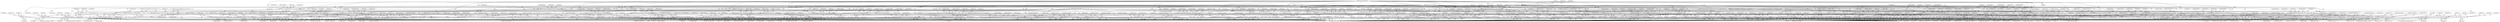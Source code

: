digraph "0_radare2_bbb4af56003c1afdad67af0c4339267ca38b1017@API" {
"1000278" [label="(Call,memset (op, '\0', sizeof (RAnalOp)))"];
"1000265" [label="(MethodParameterIn,RAnalOp *op)"];
"1000479" [label="(Call,_6502_anal_esil_flags (op, data[0]))"];
"1000492" [label="(Call,_6502_anal_esil_get_addr_pattern3 (op, data, addrbuf, buffsize, 0))"];
"1000498" [label="(Call,r_strbuf_setf (&op->esil, \"a,%s,[1],&,0x80,&,!,!,N,=,a,%s,[1],&,0x40,&,!,!,V,=,a,%s,[1],&,0xff,&,!,Z,=\",addrbuf, addrbuf, addrbuf))"];
"1000521" [label="(Call,_6502_anal_esil_get_addr_pattern1 (op, data, addrbuf, buffsize))"];
"1000527" [label="(Call,data[0] == 0x69)"];
"1000532" [label="(Call,r_strbuf_setf (&op->esil, \"%s,a,+=,C,NUM,$c7,C,=,a,+=,$c7,C,|=\", addrbuf))"];
"1000550" [label="(Call,r_strbuf_append (&op->esil, \",a,a,=,$z,Z,=\"))"];
"1000540" [label="(Call,r_strbuf_setf (&op->esil, \"%s,[1],a,+=,C,NUM,$c7,C,=,a,+=,$c7,C,|=\", addrbuf))"];
"1000547" [label="(Call,_6502_anal_update_flags (op, _6502_FLAGS_NZ))"];
"1000570" [label="(Call,_6502_anal_esil_get_addr_pattern1 (op, data, addrbuf, buffsize))"];
"1000576" [label="(Call,data[0] == 0xe9)"];
"1000581" [label="(Call,r_strbuf_setf (&op->esil, \"C,!,%s,+,a,-=\", addrbuf))"];
"1000599" [label="(Call,r_strbuf_append (&op->esil, \",a,a,=,$z,Z,=,C,!=\"))"];
"1000589" [label="(Call,r_strbuf_setf (&op->esil, \"C,!,%s,[1],+,a,-=\", addrbuf))"];
"1000596" [label="(Call,_6502_anal_update_flags (op, _6502_FLAGS_BNZ))"];
"1000619" [label="(Call,_6502_anal_esil_get_addr_pattern1 (op, data, addrbuf, buffsize))"];
"1000625" [label="(Call,data[0] == 0x09)"];
"1000630" [label="(Call,r_strbuf_setf (&op->esil, \"%s,a,|=\", addrbuf))"];
"1000638" [label="(Call,r_strbuf_setf (&op->esil, \"%s,[1],a,|=\", addrbuf))"];
"1000645" [label="(Call,_6502_anal_update_flags (op, _6502_FLAGS_NZ))"];
"1000662" [label="(Call,_6502_anal_esil_get_addr_pattern1 (op, data, addrbuf, buffsize))"];
"1000668" [label="(Call,data[0] == 0x29)"];
"1000673" [label="(Call,r_strbuf_setf (&op->esil, \"%s,a,&=\", addrbuf))"];
"1000681" [label="(Call,r_strbuf_setf (&op->esil, \"%s,[1],a,&=\", addrbuf))"];
"1000688" [label="(Call,_6502_anal_update_flags (op, _6502_FLAGS_NZ))"];
"1000705" [label="(Call,_6502_anal_esil_get_addr_pattern1 (op, data, addrbuf, buffsize))"];
"1000711" [label="(Call,data[0] == 0x49)"];
"1000716" [label="(Call,r_strbuf_setf (&op->esil, \"%s,a,^=\", addrbuf))"];
"1000724" [label="(Call,r_strbuf_setf (&op->esil, \"%s,[1],a,^=\", addrbuf))"];
"1000731" [label="(Call,_6502_anal_update_flags (op, _6502_FLAGS_NZ))"];
"1000760" [label="(Call,_6502_anal_esil_get_addr_pattern2 (op, data, addrbuf, buffsize, 'x'))"];
"1000766" [label="(Call,r_strbuf_setf (&op->esil, \"1,%s,[1],<<,%s,=[1],$c7,C,=\", addrbuf, addrbuf))"];
"1000774" [label="(Call,_6502_anal_update_flags (op, _6502_FLAGS_NZ))"];
"1000803" [label="(Call,_6502_anal_esil_get_addr_pattern2 (op, data, addrbuf, buffsize, 'x'))"];
"1000809" [label="(Call,r_strbuf_setf (&op->esil, \"1,%s,[1],&,C,=,1,%s,[1],>>,%s,=[1]\", addrbuf, addrbuf, addrbuf))"];
"1000818" [label="(Call,_6502_anal_update_flags (op, _6502_FLAGS_NZ))"];
"1000847" [label="(Call,_6502_anal_esil_get_addr_pattern2 (op, data, addrbuf, buffsize, 'x'))"];
"1000853" [label="(Call,r_strbuf_setf (&op->esil, \"1,%s,[1],<<,C,|,%s,=[1],$c7,C,=\", addrbuf, addrbuf))"];
"1000861" [label="(Call,_6502_anal_update_flags (op, _6502_FLAGS_NZ))"];
"1000890" [label="(Call,_6502_anal_esil_get_addr_pattern2 (op, data, addrbuf, buffsize, 'x'))"];
"1000896" [label="(Call,r_strbuf_setf (&op->esil, \"C,N,=,1,%s,[1],&,C,=,1,%s,[1],>>,7,N,<<,|,%s,=[1]\", addrbuf, addrbuf, addrbuf))"];
"1000905" [label="(Call,_6502_anal_update_flags (op, _6502_FLAGS_NZ))"];
"1000918" [label="(Call,_6502_anal_esil_get_addr_pattern2 (op, data, addrbuf, buffsize, 'x'))"];
"1000924" [label="(Call,r_strbuf_setf (&op->esil, \"%s,++=[1]\", addrbuf))"];
"1000931" [label="(Call,_6502_anal_update_flags (op, _6502_FLAGS_NZ))"];
"1000944" [label="(Call,_6502_anal_esil_get_addr_pattern2 (op, data, addrbuf, buffsize, 'x'))"];
"1000950" [label="(Call,r_strbuf_setf (&op->esil, \"%s,--=[1]\", addrbuf))"];
"1000957" [label="(Call,_6502_anal_update_flags (op, _6502_FLAGS_NZ))"];
"1000973" [label="(Call,_6502_anal_esil_inc_reg (op, data[0], \"+\"))"];
"1000992" [label="(Call,_6502_anal_esil_inc_reg (op, data[0], \"-\"))"];
"1001012" [label="(Call,_6502_anal_esil_get_addr_pattern1 (op, data, addrbuf, buffsize))"];
"1001018" [label="(Call,data[0] == 0xc9)"];
"1001023" [label="(Call,r_strbuf_setf (&op->esil, \"%s,a,==\", addrbuf))"];
"1001041" [label="(Call,r_strbuf_append (&op->esil, \",C,!,C,=\"))"];
"1001031" [label="(Call,r_strbuf_setf (&op->esil, \"%s,[1],a,==\", addrbuf))"];
"1001038" [label="(Call,_6502_anal_update_flags (op, _6502_FLAGS_BNZ))"];
"1001056" [label="(Call,_6502_anal_esil_get_addr_pattern3 (op, data, addrbuf, buffsize, 0))"];
"1001063" [label="(Call,data[0] == 0xe0)"];
"1001068" [label="(Call,r_strbuf_setf (&op->esil, \"%s,x,==\", addrbuf))"];
"1001086" [label="(Call,r_strbuf_append (&op->esil, \",C,!,C,=\"))"];
"1001076" [label="(Call,r_strbuf_setf (&op->esil, \"%s,[1],x,==\", addrbuf))"];
"1001083" [label="(Call,_6502_anal_update_flags (op, _6502_FLAGS_BNZ))"];
"1001101" [label="(Call,_6502_anal_esil_get_addr_pattern3 (op, data, addrbuf, buffsize, 0))"];
"1001108" [label="(Call,data[0] == 0xc0)"];
"1001113" [label="(Call,r_strbuf_setf (&op->esil, \"%s,y,==\", addrbuf))"];
"1001131" [label="(Call,r_strbuf_append (&op->esil, \",C,!,C,=\"))"];
"1001121" [label="(Call,r_strbuf_setf (&op->esil, \"%s,[1],y,==\", addrbuf))"];
"1001128" [label="(Call,_6502_anal_update_flags (op, _6502_FLAGS_BNZ))"];
"1001219" [label="(Call,_6502_anal_esil_ccall (op, data[0]))"];
"1001423" [label="(Call,_6502_anal_esil_get_addr_pattern1 (op, data, addrbuf, buffsize))"];
"1001429" [label="(Call,data[0] == 0xa9)"];
"1001434" [label="(Call,r_strbuf_setf (&op->esil, \"%s,a,=\", addrbuf))"];
"1001442" [label="(Call,r_strbuf_setf (&op->esil, \"%s,[1],a,=\", addrbuf))"];
"1001449" [label="(Call,_6502_anal_update_flags (op, _6502_FLAGS_NZ))"];
"1001463" [label="(Call,_6502_anal_esil_get_addr_pattern2 (op, data, addrbuf, buffsize, 'y'))"];
"1001470" [label="(Call,data[0] == 0xa2)"];
"1001475" [label="(Call,r_strbuf_setf (&op->esil, \"%s,x,=\", addrbuf))"];
"1001483" [label="(Call,r_strbuf_setf (&op->esil, \"%s,[1],x,=\", addrbuf))"];
"1001490" [label="(Call,_6502_anal_update_flags (op, _6502_FLAGS_NZ))"];
"1001504" [label="(Call,_6502_anal_esil_get_addr_pattern3 (op, data, addrbuf, buffsize, 'x'))"];
"1001511" [label="(Call,data[0] == 0xa0)"];
"1001516" [label="(Call,r_strbuf_setf (&op->esil, \"%s,y,=\", addrbuf))"];
"1001524" [label="(Call,r_strbuf_setf (&op->esil, \"%s,[1],y,=\", addrbuf))"];
"1001531" [label="(Call,_6502_anal_update_flags (op, _6502_FLAGS_NZ))"];
"1001547" [label="(Call,_6502_anal_esil_get_addr_pattern1 (op, data, addrbuf, buffsize))"];
"1001552" [label="(Call,r_strbuf_setf (&op->esil, \"a,%s,=[1]\", addrbuf))"];
"1001568" [label="(Call,_6502_anal_esil_get_addr_pattern2 (op, data, addrbuf, buffsize, 'y'))"];
"1001574" [label="(Call,r_strbuf_setf (&op->esil, \"x,%s,=[1]\", addrbuf))"];
"1001590" [label="(Call,_6502_anal_esil_get_addr_pattern3 (op, data, addrbuf, buffsize, 'x'))"];
"1001596" [label="(Call,r_strbuf_setf (&op->esil, \"y,%s,=[1]\", addrbuf))"];
"1001626" [label="(Call,_6502_anal_esil_push (op, data[0]))"];
"1001655" [label="(Call,_6502_anal_esil_pop (op, data[0]))"];
"1001675" [label="(Call,_6502_anal_esil_mov (op, data[0]))"];
"1001697" [label="(Call,_6502_anal_esil_mov (op, data[0]))"];
"1001719" [label="(Call,_6502_anal_esil_mov (op, data[0]))"];
"1000716" [label="(Call,r_strbuf_setf (&op->esil, \"%s,a,^=\", addrbuf))"];
"1000809" [label="(Call,r_strbuf_setf (&op->esil, \"1,%s,[1],&,C,=,1,%s,[1],>>,%s,=[1]\", addrbuf, addrbuf, addrbuf))"];
"1001573" [label="(Literal,'y')"];
"1001655" [label="(Call,_6502_anal_esil_pop (op, data[0]))"];
"1000904" [label="(Identifier,addrbuf)"];
"1000764" [label="(Identifier,buffsize)"];
"1000686" [label="(Literal,\"%s,[1],a,&=\")"];
"1001442" [label="(Call,r_strbuf_setf (&op->esil, \"%s,[1],a,=\", addrbuf))"];
"1000666" [label="(Identifier,buffsize)"];
"1000678" [label="(Literal,\"%s,a,&=\")"];
"1000708" [label="(Identifier,addrbuf)"];
"1001626" [label="(Call,_6502_anal_esil_push (op, data[0]))"];
"1001493" [label="(ControlStructure,break;)"];
"1000815" [label="(Identifier,addrbuf)"];
"1001572" [label="(Identifier,buffsize)"];
"1001555" [label="(Identifier,op)"];
"1000819" [label="(Identifier,op)"];
"1001046" [label="(Literal,\",C,!,C,=\")"];
"1000948" [label="(Identifier,buffsize)"];
"1000804" [label="(Identifier,op)"];
"1001121" [label="(Call,r_strbuf_setf (&op->esil, \"%s,[1],y,==\", addrbuf))"];
"1000572" [label="(Identifier,data)"];
"1000732" [label="(Identifier,op)"];
"1001112" [label="(Literal,0xc0)"];
"1001440" [label="(Identifier,addrbuf)"];
"1000918" [label="(Call,_6502_anal_esil_get_addr_pattern2 (op, data, addrbuf, buffsize, 'x'))"];
"1000535" [label="(Identifier,op)"];
"1000643" [label="(Literal,\"%s,[1],a,|=\")"];
"1000723" [label="(ControlStructure,else)"];
"1001042" [label="(Call,&op->esil)"];
"1001488" [label="(Literal,\"%s,[1],x,=\")"];
"1001580" [label="(Identifier,addrbuf)"];
"1000719" [label="(Identifier,op)"];
"1000644" [label="(Identifier,addrbuf)"];
"1001593" [label="(Identifier,addrbuf)"];
"1001697" [label="(Call,_6502_anal_esil_mov (op, data[0]))"];
"1001447" [label="(Literal,\"%s,[1],a,=\")"];
"1001429" [label="(Call,data[0] == 0xa9)"];
"1000908" [label="(ControlStructure,break;)"];
"1001571" [label="(Identifier,addrbuf)"];
"1001056" [label="(Call,_6502_anal_esil_get_addr_pattern3 (op, data, addrbuf, buffsize, 0))"];
"1000539" [label="(ControlStructure,else)"];
"1000265" [label="(MethodParameterIn,RAnalOp *op)"];
"1000944" [label="(Call,_6502_anal_esil_get_addr_pattern2 (op, data, addrbuf, buffsize, 'x'))"];
"1000759" [label="(Block,)"];
"1000847" [label="(Call,_6502_anal_esil_get_addr_pattern2 (op, data, addrbuf, buffsize, 'x'))"];
"1001102" [label="(Identifier,op)"];
"1000933" [label="(Identifier,_6502_FLAGS_NZ)"];
"1001132" [label="(Call,&op->esil)"];
"1001061" [label="(Literal,0)"];
"1000521" [label="(Call,_6502_anal_esil_get_addr_pattern1 (op, data, addrbuf, buffsize))"];
"1001476" [label="(Call,&op->esil)"];
"1000691" [label="(ControlStructure,break;)"];
"1001071" [label="(Identifier,op)"];
"1001437" [label="(Identifier,op)"];
"1000905" [label="(Call,_6502_anal_update_flags (op, _6502_FLAGS_NZ))"];
"1000889" [label="(Block,)"];
"1001449" [label="(Call,_6502_anal_update_flags (op, _6502_FLAGS_NZ))"];
"1001721" [label="(Call,data[0])"];
"1000598" [label="(Identifier,_6502_FLAGS_BNZ)"];
"1001425" [label="(Identifier,data)"];
"1000767" [label="(Call,&op->esil)"];
"1000862" [label="(Identifier,op)"];
"1001077" [label="(Call,&op->esil)"];
"1000765" [label="(Literal,'x')"];
"1001085" [label="(Identifier,_6502_FLAGS_BNZ)"];
"1001108" [label="(Call,data[0] == 0xc0)"];
"1000577" [label="(Call,data[0])"];
"1001594" [label="(Identifier,buffsize)"];
"1000505" [label="(Identifier,addrbuf)"];
"1001570" [label="(Identifier,data)"];
"1001030" [label="(ControlStructure,else)"];
"1000279" [label="(Identifier,op)"];
"1000547" [label="(Call,_6502_anal_update_flags (op, _6502_FLAGS_NZ))"];
"1001463" [label="(Call,_6502_anal_esil_get_addr_pattern2 (op, data, addrbuf, buffsize, 'y'))"];
"1000860" [label="(Identifier,addrbuf)"];
"1001558" [label="(Identifier,addrbuf)"];
"1000582" [label="(Call,&op->esil)"];
"1001530" [label="(Identifier,addrbuf)"];
"1001553" [label="(Call,&op->esil)"];
"1001483" [label="(Call,r_strbuf_setf (&op->esil, \"%s,[1],x,=\", addrbuf))"];
"1000682" [label="(Call,&op->esil)"];
"1000777" [label="(ControlStructure,break;)"];
"1001441" [label="(ControlStructure,else)"];
"1001118" [label="(Literal,\"%s,y,==\")"];
"1000679" [label="(Identifier,addrbuf)"];
"1000605" [label="(ControlStructure,break;)"];
"1001137" [label="(ControlStructure,break;)"];
"1000480" [label="(Identifier,op)"];
"1000600" [label="(Call,&op->esil)"];
"1001492" [label="(Identifier,_6502_FLAGS_NZ)"];
"1000576" [label="(Call,data[0] == 0xe9)"];
"1000858" [label="(Literal,\"1,%s,[1],<<,C,|,%s,=[1],$c7,C,=\")"];
"1001427" [label="(Identifier,buffsize)"];
"1000906" [label="(Identifier,op)"];
"1001677" [label="(Call,data[0])"];
"1000722" [label="(Identifier,addrbuf)"];
"1001482" [label="(ControlStructure,else)"];
"1001521" [label="(Literal,\"%s,y,=\")"];
"1001110" [label="(Identifier,data)"];
"1001026" [label="(Identifier,op)"];
"1001013" [label="(Identifier,op)"];
"1000670" [label="(Identifier,data)"];
"1000854" [label="(Call,&op->esil)"];
"1001466" [label="(Identifier,addrbuf)"];
"1001534" [label="(ControlStructure,break;)"];
"1000553" [label="(Identifier,op)"];
"1001028" [label="(Literal,\"%s,a,==\")"];
"1000550" [label="(Call,r_strbuf_append (&op->esil, \",a,a,=,$z,Z,=\"))"];
"1001032" [label="(Call,&op->esil)"];
"1001084" [label="(Identifier,op)"];
"1001057" [label="(Identifier,op)"];
"1000584" [label="(Identifier,op)"];
"1001511" [label="(Call,data[0] == 0xa0)"];
"1001058" [label="(Identifier,data)"];
"1000934" [label="(ControlStructure,break;)"];
"1000504" [label="(Identifier,addrbuf)"];
"1000551" [label="(Call,&op->esil)"];
"1001531" [label="(Call,_6502_anal_update_flags (op, _6502_FLAGS_NZ))"];
"1001124" [label="(Identifier,op)"];
"1001114" [label="(Call,&op->esil)"];
"1000994" [label="(Call,data[0])"];
"1000849" [label="(Identifier,data)"];
"1001136" [label="(Literal,\",C,!,C,=\")"];
"1000625" [label="(Call,data[0] == 0x09)"];
"1000997" [label="(Literal,\"-\")"];
"1001507" [label="(Identifier,addrbuf)"];
"1000894" [label="(Identifier,buffsize)"];
"1001113" [label="(Call,r_strbuf_setf (&op->esil, \"%s,y,==\", addrbuf))"];
"1000494" [label="(Identifier,data)"];
"1000672" [label="(Literal,0x29)"];
"1000674" [label="(Call,&op->esil)"];
"1001547" [label="(Call,_6502_anal_esil_get_addr_pattern1 (op, data, addrbuf, buffsize))"];
"1000974" [label="(Identifier,op)"];
"1000959" [label="(Identifier,_6502_FLAGS_NZ)"];
"1001044" [label="(Identifier,op)"];
"1000931" [label="(Call,_6502_anal_update_flags (op, _6502_FLAGS_NZ))"];
"1000725" [label="(Call,&op->esil)"];
"1000540" [label="(Call,r_strbuf_setf (&op->esil, \"%s,[1],a,+=,C,NUM,$c7,C,=,a,+=,$c7,C,|=\", addrbuf))"];
"1000587" [label="(Identifier,addrbuf)"];
"1001490" [label="(Call,_6502_anal_update_flags (op, _6502_FLAGS_NZ))"];
"1001039" [label="(Identifier,op)"];
"1001060" [label="(Identifier,buffsize)"];
"1000549" [label="(Identifier,_6502_FLAGS_NZ)"];
"1000676" [label="(Identifier,op)"];
"1000681" [label="(Call,r_strbuf_setf (&op->esil, \"%s,[1],a,&=\", addrbuf))"];
"1000663" [label="(Identifier,op)"];
"1000706" [label="(Identifier,op)"];
"1001065" [label="(Identifier,data)"];
"1000645" [label="(Call,_6502_anal_update_flags (op, _6502_FLAGS_NZ))"];
"1001603" [label="(ControlStructure,break;)"];
"1001430" [label="(Call,data[0])"];
"1000495" [label="(Identifier,addrbuf)"];
"1000689" [label="(Identifier,op)"];
"1000760" [label="(Call,_6502_anal_esil_get_addr_pattern2 (op, data, addrbuf, buffsize, 'x'))"];
"1000545" [label="(Literal,\"%s,[1],a,+=,C,NUM,$c7,C,=,a,+=,$c7,C,|=\")"];
"1001719" [label="(Call,_6502_anal_esil_mov (op, data[0]))"];
"1000927" [label="(Identifier,op)"];
"1000624" [label="(ControlStructure,if (data[0] == 0x09))"];
"1000667" [label="(ControlStructure,if (data[0] == 0x29))"];
"1001038" [label="(Call,_6502_anal_update_flags (op, _6502_FLAGS_BNZ))"];
"1000892" [label="(Identifier,data)"];
"1000993" [label="(Identifier,op)"];
"1001224" [label="(ControlStructure,break;)"];
"1000629" [label="(Literal,0x09)"];
"1000814" [label="(Literal,\"1,%s,[1],&,C,=,1,%s,[1],>>,%s,=[1]\")"];
"1001552" [label="(Call,r_strbuf_setf (&op->esil, \"a,%s,=[1]\", addrbuf))"];
"1001018" [label="(Call,data[0] == 0xc9)"];
"1001527" [label="(Identifier,op)"];
"1001592" [label="(Identifier,data)"];
"1001017" [label="(ControlStructure,if (data[0] == 0xc9))"];
"1001031" [label="(Call,r_strbuf_setf (&op->esil, \"%s,[1],a,==\", addrbuf))"];
"1000920" [label="(Identifier,data)"];
"1000955" [label="(Literal,\"%s,--=[1]\")"];
"1001064" [label="(Call,data[0])"];
"1000580" [label="(Literal,0xe9)"];
"1000636" [label="(Identifier,addrbuf)"];
"1001504" [label="(Call,_6502_anal_esil_get_addr_pattern3 (op, data, addrbuf, buffsize, 'x'))"];
"1000604" [label="(Literal,\",a,a,=,$z,Z,=,C,!=\")"];
"1000481" [label="(Call,data[0])"];
"1000721" [label="(Literal,\"%s,a,^=\")"];
"1001549" [label="(Identifier,data)"];
"1001699" [label="(Call,data[0])"];
"1000497" [label="(Literal,0)"];
"1000573" [label="(Identifier,addrbuf)"];
"1001676" [label="(Identifier,op)"];
"1001568" [label="(Call,_6502_anal_esil_get_addr_pattern2 (op, data, addrbuf, buffsize, 'y'))"];
"1001631" [label="(ControlStructure,break;)"];
"1001574" [label="(Call,r_strbuf_setf (&op->esil, \"x,%s,=[1]\", addrbuf))"];
"1001107" [label="(ControlStructure,if (data[0] == 0xc0))"];
"1000669" [label="(Call,data[0])"];
"1000538" [label="(Identifier,addrbuf)"];
"1000533" [label="(Call,&op->esil)"];
"1000802" [label="(Block,)"];
"1000992" [label="(Call,_6502_anal_esil_inc_reg (op, data[0], \"-\"))"];
"1001116" [label="(Identifier,op)"];
"1000523" [label="(Identifier,data)"];
"1001106" [label="(Literal,0)"];
"1000710" [label="(ControlStructure,if (data[0] == 0x49))"];
"1000846" [label="(Block,)"];
"1000531" [label="(Literal,0x69)"];
"1001469" [label="(ControlStructure,if (data[0] == 0xa2))"];
"1001474" [label="(Literal,0xa2)"];
"1000627" [label="(Identifier,data)"];
"1000975" [label="(Call,data[0])"];
"1000637" [label="(ControlStructure,else)"];
"1001512" [label="(Call,data[0])"];
"1001082" [label="(Identifier,addrbuf)"];
"1000555" [label="(Literal,\",a,a,=,$z,Z,=\")"];
"1000548" [label="(Identifier,op)"];
"1001627" [label="(Identifier,op)"];
"1001062" [label="(ControlStructure,if (data[0] == 0xe0))"];
"1000763" [label="(Identifier,addrbuf)"];
"1000578" [label="(Identifier,data)"];
"1000947" [label="(Identifier,addrbuf)"];
"1000526" [label="(ControlStructure,if (data[0] == 0x69))"];
"1000899" [label="(Identifier,op)"];
"1000588" [label="(ControlStructure,else)"];
"1000543" [label="(Identifier,op)"];
"1001221" [label="(Call,data[0])"];
"1000924" [label="(Call,r_strbuf_setf (&op->esil, \"%s,++=[1]\", addrbuf))"];
"1000532" [label="(Call,r_strbuf_setf (&op->esil, \"%s,a,+=,C,NUM,$c7,C,=,a,+=,$c7,C,|=\", addrbuf))"];
"1001489" [label="(Identifier,addrbuf)"];
"1000803" [label="(Call,_6502_anal_esil_get_addr_pattern2 (op, data, addrbuf, buffsize, 'x'))"];
"1000621" [label="(Identifier,data)"];
"1001513" [label="(Identifier,data)"];
"1001131" [label="(Call,r_strbuf_append (&op->esil, \",C,!,C,=\"))"];
"1001465" [label="(Identifier,data)"];
"1000929" [label="(Literal,\"%s,++=[1]\")"];
"1001040" [label="(Identifier,_6502_FLAGS_BNZ)"];
"1000498" [label="(Call,r_strbuf_setf (&op->esil, \"a,%s,[1],&,0x80,&,!,!,N,=,a,%s,[1],&,0x40,&,!,!,V,=,a,%s,[1],&,0xff,&,!,Z,=\",addrbuf, addrbuf, addrbuf))"];
"1001426" [label="(Identifier,addrbuf)"];
"1000901" [label="(Literal,\"C,N,=,1,%s,[1],&,C,=,1,%s,[1],>>,7,N,<<,|,%s,=[1]\")"];
"1000946" [label="(Identifier,data)"];
"1000499" [label="(Call,&op->esil)"];
"1001014" [label="(Identifier,data)"];
"1000958" [label="(Identifier,op)"];
"1001491" [label="(Identifier,op)"];
"1000484" [label="(ControlStructure,break;)"];
"1000896" [label="(Call,r_strbuf_setf (&op->esil, \"C,N,=,1,%s,[1],&,C,=,1,%s,[1],>>,7,N,<<,|,%s,=[1]\", addrbuf, addrbuf, addrbuf))"];
"1001519" [label="(Identifier,op)"];
"1001548" [label="(Identifier,op)"];
"1001104" [label="(Identifier,addrbuf)"];
"1000810" [label="(Call,&op->esil)"];
"1000762" [label="(Identifier,data)"];
"1000921" [label="(Identifier,addrbuf)"];
"1000713" [label="(Identifier,data)"];
"1000571" [label="(Identifier,op)"];
"1000680" [label="(ControlStructure,else)"];
"1000861" [label="(Call,_6502_anal_update_flags (op, _6502_FLAGS_NZ))"];
"1001478" [label="(Identifier,op)"];
"1001448" [label="(Identifier,addrbuf)"];
"1000957" [label="(Call,_6502_anal_update_flags (op, _6502_FLAGS_NZ))"];
"1001075" [label="(ControlStructure,else)"];
"1001015" [label="(Identifier,addrbuf)"];
"1000769" [label="(Identifier,op)"];
"1000907" [label="(Identifier,_6502_FLAGS_NZ)"];
"1001599" [label="(Identifier,op)"];
"1000633" [label="(Identifier,op)"];
"1001433" [label="(Literal,0xa9)"];
"1000575" [label="(ControlStructure,if (data[0] == 0xe9))"];
"1000524" [label="(Identifier,addrbuf)"];
"1001575" [label="(Call,&op->esil)"];
"1001468" [label="(Literal,'y')"];
"1001074" [label="(Identifier,addrbuf)"];
"1000733" [label="(Identifier,_6502_FLAGS_NZ)"];
"1000876" [label="(Call,data[0] == 0x6a)"];
"1000668" [label="(Call,data[0] == 0x29)"];
"1000806" [label="(Identifier,addrbuf)"];
"1000596" [label="(Call,_6502_anal_update_flags (op, _6502_FLAGS_BNZ))"];
"1000945" [label="(Identifier,op)"];
"1000707" [label="(Identifier,data)"];
"1001016" [label="(Identifier,buffsize)"];
"1000506" [label="(Identifier,addrbuf)"];
"1000895" [label="(Literal,'x')"];
"1000313" [label="(Call,r_strbuf_init (&op->esil))"];
"1001557" [label="(Literal,\"a,%s,=[1]\")"];
"1001698" [label="(Identifier,op)"];
"1000903" [label="(Identifier,addrbuf)"];
"1000730" [label="(Identifier,addrbuf)"];
"1001597" [label="(Call,&op->esil)"];
"1001012" [label="(Call,_6502_anal_esil_get_addr_pattern1 (op, data, addrbuf, buffsize))"];
"1001451" [label="(Identifier,_6502_FLAGS_NZ)"];
"1000902" [label="(Identifier,addrbuf)"];
"1000639" [label="(Call,&op->esil)"];
"1001068" [label="(Call,r_strbuf_setf (&op->esil, \"%s,x,==\", addrbuf))"];
"1001439" [label="(Literal,\"%s,a,=\")"];
"1001533" [label="(Identifier,_6502_FLAGS_NZ)"];
"1001569" [label="(Identifier,op)"];
"1000717" [label="(Call,&op->esil)"];
"1000817" [label="(Identifier,addrbuf)"];
"1001445" [label="(Identifier,op)"];
"1000493" [label="(Identifier,op)"];
"1001595" [label="(Literal,'x')"];
"1001656" [label="(Identifier,op)"];
"1000673" [label="(Call,r_strbuf_setf (&op->esil, \"%s,a,&=\", addrbuf))"];
"1000856" [label="(Identifier,op)"];
"1001506" [label="(Identifier,data)"];
"1000528" [label="(Call,data[0])"];
"1000949" [label="(Literal,'x')"];
"1001109" [label="(Call,data[0])"];
"1000269" [label="(Block,)"];
"1001220" [label="(Identifier,op)"];
"1001219" [label="(Call,_6502_anal_esil_ccall (op, data[0]))"];
"1000930" [label="(Identifier,addrbuf)"];
"1000820" [label="(Identifier,_6502_FLAGS_NZ)"];
"1000864" [label="(ControlStructure,break;)"];
"1000501" [label="(Identifier,op)"];
"1001450" [label="(Identifier,op)"];
"1001034" [label="(Identifier,op)"];
"1001577" [label="(Identifier,op)"];
"1001590" [label="(Call,_6502_anal_esil_get_addr_pattern3 (op, data, addrbuf, buffsize, 'x'))"];
"1000620" [label="(Identifier,op)"];
"1001508" [label="(Identifier,buffsize)"];
"1001529" [label="(Literal,\"%s,[1],y,=\")"];
"1001729" [label="(MethodReturn,static int)"];
"1000267" [label="(MethodParameterIn,const ut8 *data)"];
"1000775" [label="(Identifier,op)"];
"1001596" [label="(Call,r_strbuf_setf (&op->esil, \"y,%s,=[1]\", addrbuf))"];
"1000923" [label="(Literal,'x')"];
"1001130" [label="(Identifier,_6502_FLAGS_BNZ)"];
"1001505" [label="(Identifier,op)"];
"1000503" [label="(Literal,\"a,%s,[1],&,0x80,&,!,!,N,=,a,%s,[1],&,0x40,&,!,!,V,=,a,%s,[1],&,0xff,&,!,Z,=\")"];
"1001081" [label="(Literal,\"%s,[1],x,==\")"];
"1001675" [label="(Call,_6502_anal_esil_mov (op, data[0]))"];
"1001452" [label="(ControlStructure,break;)"];
"1000833" [label="(Call,data[0] == 0x2a)"];
"1001579" [label="(Literal,\"x,%s,=[1]\")"];
"1001089" [label="(Identifier,op)"];
"1001515" [label="(Literal,0xa0)"];
"1000776" [label="(Identifier,_6502_FLAGS_NZ)"];
"1000729" [label="(Literal,\"%s,[1],a,^=\")"];
"1000541" [label="(Call,&op->esil)"];
"1001428" [label="(ControlStructure,if (data[0] == 0xa9))"];
"1000619" [label="(Call,_6502_anal_esil_get_addr_pattern1 (op, data, addrbuf, buffsize))"];
"1001720" [label="(Identifier,op)"];
"1001020" [label="(Identifier,data)"];
"1001434" [label="(Call,r_strbuf_setf (&op->esil, \"%s,a,=\", addrbuf))"];
"1000919" [label="(Identifier,op)"];
"1000527" [label="(Call,data[0] == 0x69)"];
"1001472" [label="(Identifier,data)"];
"1000807" [label="(Identifier,buffsize)"];
"1001103" [label="(Identifier,data)"];
"1001127" [label="(Identifier,addrbuf)"];
"1000705" [label="(Call,_6502_anal_esil_get_addr_pattern1 (op, data, addrbuf, buffsize))"];
"1000278" [label="(Call,memset (op, '\0', sizeof (RAnalOp)))"];
"1001091" [label="(Literal,\",C,!,C,=\")"];
"1001660" [label="(ControlStructure,break;)"];
"1000280" [label="(Literal,'\0')"];
"1000574" [label="(Identifier,buffsize)"];
"1000684" [label="(Identifier,op)"];
"1000805" [label="(Identifier,data)"];
"1000950" [label="(Call,r_strbuf_setf (&op->esil, \"%s,--=[1]\", addrbuf))"];
"1001591" [label="(Identifier,op)"];
"1000492" [label="(Call,_6502_anal_esil_get_addr_pattern3 (op, data, addrbuf, buffsize, 0))"];
"1000581" [label="(Call,r_strbuf_setf (&op->esil, \"C,!,%s,+,a,-=\", addrbuf))"];
"1001024" [label="(Call,&op->esil)"];
"1001524" [label="(Call,r_strbuf_setf (&op->esil, \"%s,[1],y,=\", addrbuf))"];
"1001083" [label="(Call,_6502_anal_update_flags (op, _6502_FLAGS_BNZ))"];
"1001523" [label="(ControlStructure,else)"];
"1001470" [label="(Call,data[0] == 0xa2)"];
"1000789" [label="(Call,data[0] == 0x4a)"];
"1000859" [label="(Identifier,addrbuf)"];
"1000746" [label="(Call,data[0] == 0x0a)"];
"1000622" [label="(Identifier,addrbuf)"];
"1001019" [label="(Call,data[0])"];
"1000688" [label="(Call,_6502_anal_update_flags (op, _6502_FLAGS_NZ))"];
"1000812" [label="(Identifier,op)"];
"1000891" [label="(Identifier,op)"];
"1000979" [label="(ControlStructure,break;)"];
"1001129" [label="(Identifier,op)"];
"1000960" [label="(ControlStructure,break;)"];
"1001424" [label="(Identifier,op)"];
"1000664" [label="(Identifier,data)"];
"1000848" [label="(Identifier,op)"];
"1000537" [label="(Literal,\"%s,a,+=,C,NUM,$c7,C,=,a,+=,$c7,C,|=\")"];
"1000586" [label="(Literal,\"C,!,%s,+,a,-=\")"];
"1001481" [label="(Identifier,addrbuf)"];
"1000647" [label="(Identifier,_6502_FLAGS_NZ)"];
"1001602" [label="(Identifier,addrbuf)"];
"1001680" [label="(ControlStructure,break;)"];
"1001431" [label="(Identifier,data)"];
"1001036" [label="(Literal,\"%s,[1],a,==\")"];
"1001122" [label="(Call,&op->esil)"];
"1000272" [label="(Call,buffsize = sizeof (addrbuf) - 1)"];
"1000761" [label="(Identifier,op)"];
"1000953" [label="(Identifier,op)"];
"1001105" [label="(Identifier,buffsize)"];
"1000599" [label="(Call,r_strbuf_append (&op->esil, \",a,a,=,$z,Z,=,C,!=\"))"];
"1001022" [label="(Literal,0xc9)"];
"1000479" [label="(Call,_6502_anal_esil_flags (op, data[0]))"];
"1000687" [label="(Identifier,addrbuf)"];
"1000978" [label="(Literal,\"+\")"];
"1001059" [label="(Identifier,addrbuf)"];
"1000556" [label="(ControlStructure,break;)"];
"1000496" [label="(Identifier,buffsize)"];
"1000890" [label="(Call,_6502_anal_esil_get_addr_pattern2 (op, data, addrbuf, buffsize, 'x'))"];
"1000925" [label="(Call,&op->esil)"];
"1000818" [label="(Call,_6502_anal_update_flags (op, _6502_FLAGS_NZ))"];
"1001467" [label="(Identifier,buffsize)"];
"1000546" [label="(Identifier,addrbuf)"];
"1000724" [label="(Call,r_strbuf_setf (&op->esil, \"%s,[1],a,^=\", addrbuf))"];
"1001086" [label="(Call,r_strbuf_append (&op->esil, \",C,!,C,=\"))"];
"1000893" [label="(Identifier,addrbuf)"];
"1000626" [label="(Call,data[0])"];
"1001657" [label="(Call,data[0])"];
"1001023" [label="(Call,r_strbuf_setf (&op->esil, \"%s,a,==\", addrbuf))"];
"1000771" [label="(Literal,\"1,%s,[1],<<,%s,=[1],$c7,C,=\")"];
"1001120" [label="(ControlStructure,else)"];
"1000711" [label="(Call,data[0] == 0x49)"];
"1000998" [label="(ControlStructure,break;)"];
"1001628" [label="(Call,data[0])"];
"1001702" [label="(ControlStructure,break;)"];
"1000595" [label="(Identifier,addrbuf)"];
"1001079" [label="(Identifier,op)"];
"1000592" [label="(Identifier,op)"];
"1001532" [label="(Identifier,op)"];
"1001443" [label="(Call,&op->esil)"];
"1000774" [label="(Call,_6502_anal_update_flags (op, _6502_FLAGS_NZ))"];
"1000850" [label="(Identifier,addrbuf)"];
"1001069" [label="(Call,&op->esil)"];
"1001073" [label="(Literal,\"%s,x,==\")"];
"1001423" [label="(Call,_6502_anal_esil_get_addr_pattern1 (op, data, addrbuf, buffsize))"];
"1000635" [label="(Literal,\"%s,a,|=\")"];
"1000727" [label="(Identifier,op)"];
"1001029" [label="(Identifier,addrbuf)"];
"1000522" [label="(Identifier,op)"];
"1000631" [label="(Call,&op->esil)"];
"1000956" [label="(Identifier,addrbuf)"];
"1001509" [label="(Literal,'x')"];
"1001551" [label="(Identifier,buffsize)"];
"1000712" [label="(Call,data[0])"];
"1001063" [label="(Call,data[0] == 0xe0)"];
"1001480" [label="(Literal,\"%s,x,=\")"];
"1000715" [label="(Literal,0x49)"];
"1000851" [label="(Identifier,buffsize)"];
"1000638" [label="(Call,r_strbuf_setf (&op->esil, \"%s,[1],a,|=\", addrbuf))"];
"1001601" [label="(Literal,\"y,%s,=[1]\")"];
"1000897" [label="(Call,&op->esil)"];
"1001435" [label="(Call,&op->esil)"];
"1000932" [label="(Identifier,op)"];
"1001510" [label="(ControlStructure,if (data[0] == 0xa0))"];
"1001550" [label="(Identifier,addrbuf)"];
"1001037" [label="(Identifier,addrbuf)"];
"1001486" [label="(Identifier,op)"];
"1000808" [label="(Literal,'x')"];
"1000973" [label="(Call,_6502_anal_esil_inc_reg (op, data[0], \"+\"))"];
"1001525" [label="(Call,&op->esil)"];
"1001128" [label="(Call,_6502_anal_update_flags (op, _6502_FLAGS_BNZ))"];
"1000570" [label="(Call,_6502_anal_esil_get_addr_pattern1 (op, data, addrbuf, buffsize))"];
"1000281" [label="(Call,sizeof (RAnalOp))"];
"1000951" [label="(Call,&op->esil)"];
"1000594" [label="(Literal,\"C,!,%s,[1],+,a,-=\")"];
"1001067" [label="(Literal,0xe0)"];
"1000646" [label="(Identifier,op)"];
"1000734" [label="(ControlStructure,break;)"];
"1000602" [label="(Identifier,op)"];
"1000731" [label="(Call,_6502_anal_update_flags (op, _6502_FLAGS_NZ))"];
"1000529" [label="(Identifier,data)"];
"1000766" [label="(Call,r_strbuf_setf (&op->esil, \"1,%s,[1],<<,%s,=[1],$c7,C,=\", addrbuf, addrbuf))"];
"1001126" [label="(Literal,\"%s,[1],y,==\")"];
"1001517" [label="(Call,&op->esil)"];
"1000641" [label="(Identifier,op)"];
"1000816" [label="(Identifier,addrbuf)"];
"1000525" [label="(Identifier,buffsize)"];
"1000863" [label="(Identifier,_6502_FLAGS_NZ)"];
"1000630" [label="(Call,r_strbuf_setf (&op->esil, \"%s,a,|=\", addrbuf))"];
"1000821" [label="(ControlStructure,break;)"];
"1001134" [label="(Identifier,op)"];
"1001522" [label="(Identifier,addrbuf)"];
"1000852" [label="(Literal,'x')"];
"1001047" [label="(ControlStructure,break;)"];
"1001041" [label="(Call,r_strbuf_append (&op->esil, \",C,!,C,=\"))"];
"1001101" [label="(Call,_6502_anal_esil_get_addr_pattern3 (op, data, addrbuf, buffsize, 0))"];
"1000853" [label="(Call,r_strbuf_setf (&op->esil, \"1,%s,[1],<<,C,|,%s,=[1],$c7,C,=\", addrbuf, addrbuf))"];
"1000322" [label="(Block,)"];
"1000507" [label="(ControlStructure,break;)"];
"1000589" [label="(Call,r_strbuf_setf (&op->esil, \"C,!,%s,[1],+,a,-=\", addrbuf))"];
"1001475" [label="(Call,r_strbuf_setf (&op->esil, \"%s,x,=\", addrbuf))"];
"1001092" [label="(ControlStructure,break;)"];
"1001484" [label="(Call,&op->esil)"];
"1000773" [label="(Identifier,addrbuf)"];
"1000665" [label="(Identifier,addrbuf)"];
"1001464" [label="(Identifier,op)"];
"1001724" [label="(ControlStructure,break;)"];
"1000623" [label="(Identifier,buffsize)"];
"1001087" [label="(Call,&op->esil)"];
"1001559" [label="(ControlStructure,break;)"];
"1001581" [label="(ControlStructure,break;)"];
"1000662" [label="(Call,_6502_anal_esil_get_addr_pattern1 (op, data, addrbuf, buffsize))"];
"1000922" [label="(Identifier,buffsize)"];
"1001471" [label="(Call,data[0])"];
"1000772" [label="(Identifier,addrbuf)"];
"1000285" [label="(Identifier,op)"];
"1000597" [label="(Identifier,op)"];
"1001516" [label="(Call,r_strbuf_setf (&op->esil, \"%s,y,=\", addrbuf))"];
"1000690" [label="(Identifier,_6502_FLAGS_NZ)"];
"1001119" [label="(Identifier,addrbuf)"];
"1000648" [label="(ControlStructure,break;)"];
"1000590" [label="(Call,&op->esil)"];
"1000709" [label="(Identifier,buffsize)"];
"1001076" [label="(Call,r_strbuf_setf (&op->esil, \"%s,[1],x,==\", addrbuf))"];
"1000278" -> "1000269"  [label="AST: "];
"1000278" -> "1000281"  [label="CFG: "];
"1000279" -> "1000278"  [label="AST: "];
"1000280" -> "1000278"  [label="AST: "];
"1000281" -> "1000278"  [label="AST: "];
"1000285" -> "1000278"  [label="CFG: "];
"1000278" -> "1001729"  [label="DDG: "];
"1000278" -> "1001729"  [label="DDG: "];
"1000265" -> "1000278"  [label="DDG: "];
"1000278" -> "1000479"  [label="DDG: "];
"1000278" -> "1000492"  [label="DDG: "];
"1000278" -> "1000521"  [label="DDG: "];
"1000278" -> "1000570"  [label="DDG: "];
"1000278" -> "1000619"  [label="DDG: "];
"1000278" -> "1000662"  [label="DDG: "];
"1000278" -> "1000705"  [label="DDG: "];
"1000278" -> "1000760"  [label="DDG: "];
"1000278" -> "1000774"  [label="DDG: "];
"1000278" -> "1000803"  [label="DDG: "];
"1000278" -> "1000818"  [label="DDG: "];
"1000278" -> "1000847"  [label="DDG: "];
"1000278" -> "1000861"  [label="DDG: "];
"1000278" -> "1000890"  [label="DDG: "];
"1000278" -> "1000905"  [label="DDG: "];
"1000278" -> "1000918"  [label="DDG: "];
"1000278" -> "1000944"  [label="DDG: "];
"1000278" -> "1000973"  [label="DDG: "];
"1000278" -> "1000992"  [label="DDG: "];
"1000278" -> "1001012"  [label="DDG: "];
"1000278" -> "1001056"  [label="DDG: "];
"1000278" -> "1001101"  [label="DDG: "];
"1000278" -> "1001219"  [label="DDG: "];
"1000278" -> "1001423"  [label="DDG: "];
"1000278" -> "1001463"  [label="DDG: "];
"1000278" -> "1001504"  [label="DDG: "];
"1000278" -> "1001547"  [label="DDG: "];
"1000278" -> "1001568"  [label="DDG: "];
"1000278" -> "1001590"  [label="DDG: "];
"1000278" -> "1001626"  [label="DDG: "];
"1000278" -> "1001655"  [label="DDG: "];
"1000278" -> "1001675"  [label="DDG: "];
"1000278" -> "1001697"  [label="DDG: "];
"1000278" -> "1001719"  [label="DDG: "];
"1000265" -> "1000263"  [label="AST: "];
"1000265" -> "1001729"  [label="DDG: "];
"1000265" -> "1000479"  [label="DDG: "];
"1000265" -> "1000492"  [label="DDG: "];
"1000265" -> "1000521"  [label="DDG: "];
"1000265" -> "1000547"  [label="DDG: "];
"1000265" -> "1000570"  [label="DDG: "];
"1000265" -> "1000596"  [label="DDG: "];
"1000265" -> "1000619"  [label="DDG: "];
"1000265" -> "1000645"  [label="DDG: "];
"1000265" -> "1000662"  [label="DDG: "];
"1000265" -> "1000688"  [label="DDG: "];
"1000265" -> "1000705"  [label="DDG: "];
"1000265" -> "1000731"  [label="DDG: "];
"1000265" -> "1000760"  [label="DDG: "];
"1000265" -> "1000774"  [label="DDG: "];
"1000265" -> "1000803"  [label="DDG: "];
"1000265" -> "1000818"  [label="DDG: "];
"1000265" -> "1000847"  [label="DDG: "];
"1000265" -> "1000861"  [label="DDG: "];
"1000265" -> "1000890"  [label="DDG: "];
"1000265" -> "1000905"  [label="DDG: "];
"1000265" -> "1000918"  [label="DDG: "];
"1000265" -> "1000931"  [label="DDG: "];
"1000265" -> "1000944"  [label="DDG: "];
"1000265" -> "1000957"  [label="DDG: "];
"1000265" -> "1000973"  [label="DDG: "];
"1000265" -> "1000992"  [label="DDG: "];
"1000265" -> "1001012"  [label="DDG: "];
"1000265" -> "1001038"  [label="DDG: "];
"1000265" -> "1001056"  [label="DDG: "];
"1000265" -> "1001083"  [label="DDG: "];
"1000265" -> "1001101"  [label="DDG: "];
"1000265" -> "1001128"  [label="DDG: "];
"1000265" -> "1001219"  [label="DDG: "];
"1000265" -> "1001423"  [label="DDG: "];
"1000265" -> "1001449"  [label="DDG: "];
"1000265" -> "1001463"  [label="DDG: "];
"1000265" -> "1001490"  [label="DDG: "];
"1000265" -> "1001504"  [label="DDG: "];
"1000265" -> "1001531"  [label="DDG: "];
"1000265" -> "1001547"  [label="DDG: "];
"1000265" -> "1001568"  [label="DDG: "];
"1000265" -> "1001590"  [label="DDG: "];
"1000265" -> "1001626"  [label="DDG: "];
"1000265" -> "1001655"  [label="DDG: "];
"1000265" -> "1001675"  [label="DDG: "];
"1000265" -> "1001697"  [label="DDG: "];
"1000265" -> "1001719"  [label="DDG: "];
"1000479" -> "1000322"  [label="AST: "];
"1000479" -> "1000481"  [label="CFG: "];
"1000480" -> "1000479"  [label="AST: "];
"1000481" -> "1000479"  [label="AST: "];
"1000484" -> "1000479"  [label="CFG: "];
"1000479" -> "1001729"  [label="DDG: "];
"1000479" -> "1001729"  [label="DDG: "];
"1000479" -> "1001729"  [label="DDG: "];
"1000267" -> "1000479"  [label="DDG: "];
"1000492" -> "1000322"  [label="AST: "];
"1000492" -> "1000497"  [label="CFG: "];
"1000493" -> "1000492"  [label="AST: "];
"1000494" -> "1000492"  [label="AST: "];
"1000495" -> "1000492"  [label="AST: "];
"1000496" -> "1000492"  [label="AST: "];
"1000497" -> "1000492"  [label="AST: "];
"1000501" -> "1000492"  [label="CFG: "];
"1000492" -> "1001729"  [label="DDG: "];
"1000492" -> "1001729"  [label="DDG: "];
"1000492" -> "1001729"  [label="DDG: "];
"1000492" -> "1001729"  [label="DDG: "];
"1000267" -> "1000492"  [label="DDG: "];
"1000272" -> "1000492"  [label="DDG: "];
"1000492" -> "1000498"  [label="DDG: "];
"1000498" -> "1000322"  [label="AST: "];
"1000498" -> "1000506"  [label="CFG: "];
"1000499" -> "1000498"  [label="AST: "];
"1000503" -> "1000498"  [label="AST: "];
"1000504" -> "1000498"  [label="AST: "];
"1000505" -> "1000498"  [label="AST: "];
"1000506" -> "1000498"  [label="AST: "];
"1000507" -> "1000498"  [label="CFG: "];
"1000498" -> "1001729"  [label="DDG: "];
"1000498" -> "1001729"  [label="DDG: "];
"1000498" -> "1001729"  [label="DDG: "];
"1000313" -> "1000498"  [label="DDG: "];
"1000521" -> "1000322"  [label="AST: "];
"1000521" -> "1000525"  [label="CFG: "];
"1000522" -> "1000521"  [label="AST: "];
"1000523" -> "1000521"  [label="AST: "];
"1000524" -> "1000521"  [label="AST: "];
"1000525" -> "1000521"  [label="AST: "];
"1000529" -> "1000521"  [label="CFG: "];
"1000521" -> "1001729"  [label="DDG: "];
"1000521" -> "1001729"  [label="DDG: "];
"1000521" -> "1001729"  [label="DDG: "];
"1000267" -> "1000521"  [label="DDG: "];
"1000272" -> "1000521"  [label="DDG: "];
"1000521" -> "1000527"  [label="DDG: "];
"1000521" -> "1000532"  [label="DDG: "];
"1000521" -> "1000540"  [label="DDG: "];
"1000521" -> "1000547"  [label="DDG: "];
"1000527" -> "1000526"  [label="AST: "];
"1000527" -> "1000531"  [label="CFG: "];
"1000528" -> "1000527"  [label="AST: "];
"1000531" -> "1000527"  [label="AST: "];
"1000535" -> "1000527"  [label="CFG: "];
"1000543" -> "1000527"  [label="CFG: "];
"1000527" -> "1001729"  [label="DDG: "];
"1000527" -> "1001729"  [label="DDG: "];
"1000267" -> "1000527"  [label="DDG: "];
"1000532" -> "1000526"  [label="AST: "];
"1000532" -> "1000538"  [label="CFG: "];
"1000533" -> "1000532"  [label="AST: "];
"1000537" -> "1000532"  [label="AST: "];
"1000538" -> "1000532"  [label="AST: "];
"1000548" -> "1000532"  [label="CFG: "];
"1000532" -> "1001729"  [label="DDG: "];
"1000532" -> "1001729"  [label="DDG: "];
"1000313" -> "1000532"  [label="DDG: "];
"1000532" -> "1000550"  [label="DDG: "];
"1000550" -> "1000322"  [label="AST: "];
"1000550" -> "1000555"  [label="CFG: "];
"1000551" -> "1000550"  [label="AST: "];
"1000555" -> "1000550"  [label="AST: "];
"1000556" -> "1000550"  [label="CFG: "];
"1000550" -> "1001729"  [label="DDG: "];
"1000550" -> "1001729"  [label="DDG: "];
"1000540" -> "1000550"  [label="DDG: "];
"1000540" -> "1000539"  [label="AST: "];
"1000540" -> "1000546"  [label="CFG: "];
"1000541" -> "1000540"  [label="AST: "];
"1000545" -> "1000540"  [label="AST: "];
"1000546" -> "1000540"  [label="AST: "];
"1000548" -> "1000540"  [label="CFG: "];
"1000540" -> "1001729"  [label="DDG: "];
"1000540" -> "1001729"  [label="DDG: "];
"1000313" -> "1000540"  [label="DDG: "];
"1000547" -> "1000322"  [label="AST: "];
"1000547" -> "1000549"  [label="CFG: "];
"1000548" -> "1000547"  [label="AST: "];
"1000549" -> "1000547"  [label="AST: "];
"1000553" -> "1000547"  [label="CFG: "];
"1000547" -> "1001729"  [label="DDG: "];
"1000547" -> "1001729"  [label="DDG: "];
"1000547" -> "1001729"  [label="DDG: "];
"1000570" -> "1000322"  [label="AST: "];
"1000570" -> "1000574"  [label="CFG: "];
"1000571" -> "1000570"  [label="AST: "];
"1000572" -> "1000570"  [label="AST: "];
"1000573" -> "1000570"  [label="AST: "];
"1000574" -> "1000570"  [label="AST: "];
"1000578" -> "1000570"  [label="CFG: "];
"1000570" -> "1001729"  [label="DDG: "];
"1000570" -> "1001729"  [label="DDG: "];
"1000570" -> "1001729"  [label="DDG: "];
"1000267" -> "1000570"  [label="DDG: "];
"1000272" -> "1000570"  [label="DDG: "];
"1000570" -> "1000576"  [label="DDG: "];
"1000570" -> "1000581"  [label="DDG: "];
"1000570" -> "1000589"  [label="DDG: "];
"1000570" -> "1000596"  [label="DDG: "];
"1000576" -> "1000575"  [label="AST: "];
"1000576" -> "1000580"  [label="CFG: "];
"1000577" -> "1000576"  [label="AST: "];
"1000580" -> "1000576"  [label="AST: "];
"1000584" -> "1000576"  [label="CFG: "];
"1000592" -> "1000576"  [label="CFG: "];
"1000576" -> "1001729"  [label="DDG: "];
"1000576" -> "1001729"  [label="DDG: "];
"1000267" -> "1000576"  [label="DDG: "];
"1000581" -> "1000575"  [label="AST: "];
"1000581" -> "1000587"  [label="CFG: "];
"1000582" -> "1000581"  [label="AST: "];
"1000586" -> "1000581"  [label="AST: "];
"1000587" -> "1000581"  [label="AST: "];
"1000597" -> "1000581"  [label="CFG: "];
"1000581" -> "1001729"  [label="DDG: "];
"1000581" -> "1001729"  [label="DDG: "];
"1000313" -> "1000581"  [label="DDG: "];
"1000581" -> "1000599"  [label="DDG: "];
"1000599" -> "1000322"  [label="AST: "];
"1000599" -> "1000604"  [label="CFG: "];
"1000600" -> "1000599"  [label="AST: "];
"1000604" -> "1000599"  [label="AST: "];
"1000605" -> "1000599"  [label="CFG: "];
"1000599" -> "1001729"  [label="DDG: "];
"1000599" -> "1001729"  [label="DDG: "];
"1000589" -> "1000599"  [label="DDG: "];
"1000589" -> "1000588"  [label="AST: "];
"1000589" -> "1000595"  [label="CFG: "];
"1000590" -> "1000589"  [label="AST: "];
"1000594" -> "1000589"  [label="AST: "];
"1000595" -> "1000589"  [label="AST: "];
"1000597" -> "1000589"  [label="CFG: "];
"1000589" -> "1001729"  [label="DDG: "];
"1000589" -> "1001729"  [label="DDG: "];
"1000313" -> "1000589"  [label="DDG: "];
"1000596" -> "1000322"  [label="AST: "];
"1000596" -> "1000598"  [label="CFG: "];
"1000597" -> "1000596"  [label="AST: "];
"1000598" -> "1000596"  [label="AST: "];
"1000602" -> "1000596"  [label="CFG: "];
"1000596" -> "1001729"  [label="DDG: "];
"1000596" -> "1001729"  [label="DDG: "];
"1000596" -> "1001729"  [label="DDG: "];
"1000619" -> "1000322"  [label="AST: "];
"1000619" -> "1000623"  [label="CFG: "];
"1000620" -> "1000619"  [label="AST: "];
"1000621" -> "1000619"  [label="AST: "];
"1000622" -> "1000619"  [label="AST: "];
"1000623" -> "1000619"  [label="AST: "];
"1000627" -> "1000619"  [label="CFG: "];
"1000619" -> "1001729"  [label="DDG: "];
"1000619" -> "1001729"  [label="DDG: "];
"1000619" -> "1001729"  [label="DDG: "];
"1000267" -> "1000619"  [label="DDG: "];
"1000272" -> "1000619"  [label="DDG: "];
"1000619" -> "1000625"  [label="DDG: "];
"1000619" -> "1000630"  [label="DDG: "];
"1000619" -> "1000638"  [label="DDG: "];
"1000619" -> "1000645"  [label="DDG: "];
"1000625" -> "1000624"  [label="AST: "];
"1000625" -> "1000629"  [label="CFG: "];
"1000626" -> "1000625"  [label="AST: "];
"1000629" -> "1000625"  [label="AST: "];
"1000633" -> "1000625"  [label="CFG: "];
"1000641" -> "1000625"  [label="CFG: "];
"1000625" -> "1001729"  [label="DDG: "];
"1000625" -> "1001729"  [label="DDG: "];
"1000267" -> "1000625"  [label="DDG: "];
"1000630" -> "1000624"  [label="AST: "];
"1000630" -> "1000636"  [label="CFG: "];
"1000631" -> "1000630"  [label="AST: "];
"1000635" -> "1000630"  [label="AST: "];
"1000636" -> "1000630"  [label="AST: "];
"1000646" -> "1000630"  [label="CFG: "];
"1000630" -> "1001729"  [label="DDG: "];
"1000630" -> "1001729"  [label="DDG: "];
"1000630" -> "1001729"  [label="DDG: "];
"1000313" -> "1000630"  [label="DDG: "];
"1000638" -> "1000637"  [label="AST: "];
"1000638" -> "1000644"  [label="CFG: "];
"1000639" -> "1000638"  [label="AST: "];
"1000643" -> "1000638"  [label="AST: "];
"1000644" -> "1000638"  [label="AST: "];
"1000646" -> "1000638"  [label="CFG: "];
"1000638" -> "1001729"  [label="DDG: "];
"1000638" -> "1001729"  [label="DDG: "];
"1000638" -> "1001729"  [label="DDG: "];
"1000313" -> "1000638"  [label="DDG: "];
"1000645" -> "1000322"  [label="AST: "];
"1000645" -> "1000647"  [label="CFG: "];
"1000646" -> "1000645"  [label="AST: "];
"1000647" -> "1000645"  [label="AST: "];
"1000648" -> "1000645"  [label="CFG: "];
"1000645" -> "1001729"  [label="DDG: "];
"1000645" -> "1001729"  [label="DDG: "];
"1000645" -> "1001729"  [label="DDG: "];
"1000662" -> "1000322"  [label="AST: "];
"1000662" -> "1000666"  [label="CFG: "];
"1000663" -> "1000662"  [label="AST: "];
"1000664" -> "1000662"  [label="AST: "];
"1000665" -> "1000662"  [label="AST: "];
"1000666" -> "1000662"  [label="AST: "];
"1000670" -> "1000662"  [label="CFG: "];
"1000662" -> "1001729"  [label="DDG: "];
"1000662" -> "1001729"  [label="DDG: "];
"1000662" -> "1001729"  [label="DDG: "];
"1000267" -> "1000662"  [label="DDG: "];
"1000272" -> "1000662"  [label="DDG: "];
"1000662" -> "1000668"  [label="DDG: "];
"1000662" -> "1000673"  [label="DDG: "];
"1000662" -> "1000681"  [label="DDG: "];
"1000662" -> "1000688"  [label="DDG: "];
"1000668" -> "1000667"  [label="AST: "];
"1000668" -> "1000672"  [label="CFG: "];
"1000669" -> "1000668"  [label="AST: "];
"1000672" -> "1000668"  [label="AST: "];
"1000676" -> "1000668"  [label="CFG: "];
"1000684" -> "1000668"  [label="CFG: "];
"1000668" -> "1001729"  [label="DDG: "];
"1000668" -> "1001729"  [label="DDG: "];
"1000267" -> "1000668"  [label="DDG: "];
"1000673" -> "1000667"  [label="AST: "];
"1000673" -> "1000679"  [label="CFG: "];
"1000674" -> "1000673"  [label="AST: "];
"1000678" -> "1000673"  [label="AST: "];
"1000679" -> "1000673"  [label="AST: "];
"1000689" -> "1000673"  [label="CFG: "];
"1000673" -> "1001729"  [label="DDG: "];
"1000673" -> "1001729"  [label="DDG: "];
"1000673" -> "1001729"  [label="DDG: "];
"1000313" -> "1000673"  [label="DDG: "];
"1000681" -> "1000680"  [label="AST: "];
"1000681" -> "1000687"  [label="CFG: "];
"1000682" -> "1000681"  [label="AST: "];
"1000686" -> "1000681"  [label="AST: "];
"1000687" -> "1000681"  [label="AST: "];
"1000689" -> "1000681"  [label="CFG: "];
"1000681" -> "1001729"  [label="DDG: "];
"1000681" -> "1001729"  [label="DDG: "];
"1000681" -> "1001729"  [label="DDG: "];
"1000313" -> "1000681"  [label="DDG: "];
"1000688" -> "1000322"  [label="AST: "];
"1000688" -> "1000690"  [label="CFG: "];
"1000689" -> "1000688"  [label="AST: "];
"1000690" -> "1000688"  [label="AST: "];
"1000691" -> "1000688"  [label="CFG: "];
"1000688" -> "1001729"  [label="DDG: "];
"1000688" -> "1001729"  [label="DDG: "];
"1000688" -> "1001729"  [label="DDG: "];
"1000705" -> "1000322"  [label="AST: "];
"1000705" -> "1000709"  [label="CFG: "];
"1000706" -> "1000705"  [label="AST: "];
"1000707" -> "1000705"  [label="AST: "];
"1000708" -> "1000705"  [label="AST: "];
"1000709" -> "1000705"  [label="AST: "];
"1000713" -> "1000705"  [label="CFG: "];
"1000705" -> "1001729"  [label="DDG: "];
"1000705" -> "1001729"  [label="DDG: "];
"1000705" -> "1001729"  [label="DDG: "];
"1000267" -> "1000705"  [label="DDG: "];
"1000272" -> "1000705"  [label="DDG: "];
"1000705" -> "1000711"  [label="DDG: "];
"1000705" -> "1000716"  [label="DDG: "];
"1000705" -> "1000724"  [label="DDG: "];
"1000705" -> "1000731"  [label="DDG: "];
"1000711" -> "1000710"  [label="AST: "];
"1000711" -> "1000715"  [label="CFG: "];
"1000712" -> "1000711"  [label="AST: "];
"1000715" -> "1000711"  [label="AST: "];
"1000719" -> "1000711"  [label="CFG: "];
"1000727" -> "1000711"  [label="CFG: "];
"1000711" -> "1001729"  [label="DDG: "];
"1000711" -> "1001729"  [label="DDG: "];
"1000267" -> "1000711"  [label="DDG: "];
"1000716" -> "1000710"  [label="AST: "];
"1000716" -> "1000722"  [label="CFG: "];
"1000717" -> "1000716"  [label="AST: "];
"1000721" -> "1000716"  [label="AST: "];
"1000722" -> "1000716"  [label="AST: "];
"1000732" -> "1000716"  [label="CFG: "];
"1000716" -> "1001729"  [label="DDG: "];
"1000716" -> "1001729"  [label="DDG: "];
"1000716" -> "1001729"  [label="DDG: "];
"1000313" -> "1000716"  [label="DDG: "];
"1000724" -> "1000723"  [label="AST: "];
"1000724" -> "1000730"  [label="CFG: "];
"1000725" -> "1000724"  [label="AST: "];
"1000729" -> "1000724"  [label="AST: "];
"1000730" -> "1000724"  [label="AST: "];
"1000732" -> "1000724"  [label="CFG: "];
"1000724" -> "1001729"  [label="DDG: "];
"1000724" -> "1001729"  [label="DDG: "];
"1000724" -> "1001729"  [label="DDG: "];
"1000313" -> "1000724"  [label="DDG: "];
"1000731" -> "1000322"  [label="AST: "];
"1000731" -> "1000733"  [label="CFG: "];
"1000732" -> "1000731"  [label="AST: "];
"1000733" -> "1000731"  [label="AST: "];
"1000734" -> "1000731"  [label="CFG: "];
"1000731" -> "1001729"  [label="DDG: "];
"1000731" -> "1001729"  [label="DDG: "];
"1000731" -> "1001729"  [label="DDG: "];
"1000760" -> "1000759"  [label="AST: "];
"1000760" -> "1000765"  [label="CFG: "];
"1000761" -> "1000760"  [label="AST: "];
"1000762" -> "1000760"  [label="AST: "];
"1000763" -> "1000760"  [label="AST: "];
"1000764" -> "1000760"  [label="AST: "];
"1000765" -> "1000760"  [label="AST: "];
"1000769" -> "1000760"  [label="CFG: "];
"1000760" -> "1001729"  [label="DDG: "];
"1000760" -> "1001729"  [label="DDG: "];
"1000760" -> "1001729"  [label="DDG: "];
"1000746" -> "1000760"  [label="DDG: "];
"1000267" -> "1000760"  [label="DDG: "];
"1000272" -> "1000760"  [label="DDG: "];
"1000760" -> "1000766"  [label="DDG: "];
"1000760" -> "1000774"  [label="DDG: "];
"1000766" -> "1000759"  [label="AST: "];
"1000766" -> "1000773"  [label="CFG: "];
"1000767" -> "1000766"  [label="AST: "];
"1000771" -> "1000766"  [label="AST: "];
"1000772" -> "1000766"  [label="AST: "];
"1000773" -> "1000766"  [label="AST: "];
"1000775" -> "1000766"  [label="CFG: "];
"1000766" -> "1001729"  [label="DDG: "];
"1000766" -> "1001729"  [label="DDG: "];
"1000766" -> "1001729"  [label="DDG: "];
"1000313" -> "1000766"  [label="DDG: "];
"1000774" -> "1000322"  [label="AST: "];
"1000774" -> "1000776"  [label="CFG: "];
"1000775" -> "1000774"  [label="AST: "];
"1000776" -> "1000774"  [label="AST: "];
"1000777" -> "1000774"  [label="CFG: "];
"1000774" -> "1001729"  [label="DDG: "];
"1000774" -> "1001729"  [label="DDG: "];
"1000774" -> "1001729"  [label="DDG: "];
"1000803" -> "1000802"  [label="AST: "];
"1000803" -> "1000808"  [label="CFG: "];
"1000804" -> "1000803"  [label="AST: "];
"1000805" -> "1000803"  [label="AST: "];
"1000806" -> "1000803"  [label="AST: "];
"1000807" -> "1000803"  [label="AST: "];
"1000808" -> "1000803"  [label="AST: "];
"1000812" -> "1000803"  [label="CFG: "];
"1000803" -> "1001729"  [label="DDG: "];
"1000803" -> "1001729"  [label="DDG: "];
"1000803" -> "1001729"  [label="DDG: "];
"1000789" -> "1000803"  [label="DDG: "];
"1000267" -> "1000803"  [label="DDG: "];
"1000272" -> "1000803"  [label="DDG: "];
"1000803" -> "1000809"  [label="DDG: "];
"1000803" -> "1000818"  [label="DDG: "];
"1000809" -> "1000802"  [label="AST: "];
"1000809" -> "1000817"  [label="CFG: "];
"1000810" -> "1000809"  [label="AST: "];
"1000814" -> "1000809"  [label="AST: "];
"1000815" -> "1000809"  [label="AST: "];
"1000816" -> "1000809"  [label="AST: "];
"1000817" -> "1000809"  [label="AST: "];
"1000819" -> "1000809"  [label="CFG: "];
"1000809" -> "1001729"  [label="DDG: "];
"1000809" -> "1001729"  [label="DDG: "];
"1000809" -> "1001729"  [label="DDG: "];
"1000313" -> "1000809"  [label="DDG: "];
"1000818" -> "1000322"  [label="AST: "];
"1000818" -> "1000820"  [label="CFG: "];
"1000819" -> "1000818"  [label="AST: "];
"1000820" -> "1000818"  [label="AST: "];
"1000821" -> "1000818"  [label="CFG: "];
"1000818" -> "1001729"  [label="DDG: "];
"1000818" -> "1001729"  [label="DDG: "];
"1000818" -> "1001729"  [label="DDG: "];
"1000847" -> "1000846"  [label="AST: "];
"1000847" -> "1000852"  [label="CFG: "];
"1000848" -> "1000847"  [label="AST: "];
"1000849" -> "1000847"  [label="AST: "];
"1000850" -> "1000847"  [label="AST: "];
"1000851" -> "1000847"  [label="AST: "];
"1000852" -> "1000847"  [label="AST: "];
"1000856" -> "1000847"  [label="CFG: "];
"1000847" -> "1001729"  [label="DDG: "];
"1000847" -> "1001729"  [label="DDG: "];
"1000847" -> "1001729"  [label="DDG: "];
"1000833" -> "1000847"  [label="DDG: "];
"1000267" -> "1000847"  [label="DDG: "];
"1000272" -> "1000847"  [label="DDG: "];
"1000847" -> "1000853"  [label="DDG: "];
"1000847" -> "1000861"  [label="DDG: "];
"1000853" -> "1000846"  [label="AST: "];
"1000853" -> "1000860"  [label="CFG: "];
"1000854" -> "1000853"  [label="AST: "];
"1000858" -> "1000853"  [label="AST: "];
"1000859" -> "1000853"  [label="AST: "];
"1000860" -> "1000853"  [label="AST: "];
"1000862" -> "1000853"  [label="CFG: "];
"1000853" -> "1001729"  [label="DDG: "];
"1000853" -> "1001729"  [label="DDG: "];
"1000853" -> "1001729"  [label="DDG: "];
"1000313" -> "1000853"  [label="DDG: "];
"1000861" -> "1000322"  [label="AST: "];
"1000861" -> "1000863"  [label="CFG: "];
"1000862" -> "1000861"  [label="AST: "];
"1000863" -> "1000861"  [label="AST: "];
"1000864" -> "1000861"  [label="CFG: "];
"1000861" -> "1001729"  [label="DDG: "];
"1000861" -> "1001729"  [label="DDG: "];
"1000861" -> "1001729"  [label="DDG: "];
"1000890" -> "1000889"  [label="AST: "];
"1000890" -> "1000895"  [label="CFG: "];
"1000891" -> "1000890"  [label="AST: "];
"1000892" -> "1000890"  [label="AST: "];
"1000893" -> "1000890"  [label="AST: "];
"1000894" -> "1000890"  [label="AST: "];
"1000895" -> "1000890"  [label="AST: "];
"1000899" -> "1000890"  [label="CFG: "];
"1000890" -> "1001729"  [label="DDG: "];
"1000890" -> "1001729"  [label="DDG: "];
"1000890" -> "1001729"  [label="DDG: "];
"1000876" -> "1000890"  [label="DDG: "];
"1000267" -> "1000890"  [label="DDG: "];
"1000272" -> "1000890"  [label="DDG: "];
"1000890" -> "1000896"  [label="DDG: "];
"1000890" -> "1000905"  [label="DDG: "];
"1000896" -> "1000889"  [label="AST: "];
"1000896" -> "1000904"  [label="CFG: "];
"1000897" -> "1000896"  [label="AST: "];
"1000901" -> "1000896"  [label="AST: "];
"1000902" -> "1000896"  [label="AST: "];
"1000903" -> "1000896"  [label="AST: "];
"1000904" -> "1000896"  [label="AST: "];
"1000906" -> "1000896"  [label="CFG: "];
"1000896" -> "1001729"  [label="DDG: "];
"1000896" -> "1001729"  [label="DDG: "];
"1000896" -> "1001729"  [label="DDG: "];
"1000313" -> "1000896"  [label="DDG: "];
"1000905" -> "1000322"  [label="AST: "];
"1000905" -> "1000907"  [label="CFG: "];
"1000906" -> "1000905"  [label="AST: "];
"1000907" -> "1000905"  [label="AST: "];
"1000908" -> "1000905"  [label="CFG: "];
"1000905" -> "1001729"  [label="DDG: "];
"1000905" -> "1001729"  [label="DDG: "];
"1000905" -> "1001729"  [label="DDG: "];
"1000918" -> "1000322"  [label="AST: "];
"1000918" -> "1000923"  [label="CFG: "];
"1000919" -> "1000918"  [label="AST: "];
"1000920" -> "1000918"  [label="AST: "];
"1000921" -> "1000918"  [label="AST: "];
"1000922" -> "1000918"  [label="AST: "];
"1000923" -> "1000918"  [label="AST: "];
"1000927" -> "1000918"  [label="CFG: "];
"1000918" -> "1001729"  [label="DDG: "];
"1000918" -> "1001729"  [label="DDG: "];
"1000918" -> "1001729"  [label="DDG: "];
"1000267" -> "1000918"  [label="DDG: "];
"1000272" -> "1000918"  [label="DDG: "];
"1000918" -> "1000924"  [label="DDG: "];
"1000918" -> "1000931"  [label="DDG: "];
"1000924" -> "1000322"  [label="AST: "];
"1000924" -> "1000930"  [label="CFG: "];
"1000925" -> "1000924"  [label="AST: "];
"1000929" -> "1000924"  [label="AST: "];
"1000930" -> "1000924"  [label="AST: "];
"1000932" -> "1000924"  [label="CFG: "];
"1000924" -> "1001729"  [label="DDG: "];
"1000924" -> "1001729"  [label="DDG: "];
"1000924" -> "1001729"  [label="DDG: "];
"1000313" -> "1000924"  [label="DDG: "];
"1000931" -> "1000322"  [label="AST: "];
"1000931" -> "1000933"  [label="CFG: "];
"1000932" -> "1000931"  [label="AST: "];
"1000933" -> "1000931"  [label="AST: "];
"1000934" -> "1000931"  [label="CFG: "];
"1000931" -> "1001729"  [label="DDG: "];
"1000931" -> "1001729"  [label="DDG: "];
"1000931" -> "1001729"  [label="DDG: "];
"1000944" -> "1000322"  [label="AST: "];
"1000944" -> "1000949"  [label="CFG: "];
"1000945" -> "1000944"  [label="AST: "];
"1000946" -> "1000944"  [label="AST: "];
"1000947" -> "1000944"  [label="AST: "];
"1000948" -> "1000944"  [label="AST: "];
"1000949" -> "1000944"  [label="AST: "];
"1000953" -> "1000944"  [label="CFG: "];
"1000944" -> "1001729"  [label="DDG: "];
"1000944" -> "1001729"  [label="DDG: "];
"1000944" -> "1001729"  [label="DDG: "];
"1000267" -> "1000944"  [label="DDG: "];
"1000272" -> "1000944"  [label="DDG: "];
"1000944" -> "1000950"  [label="DDG: "];
"1000944" -> "1000957"  [label="DDG: "];
"1000950" -> "1000322"  [label="AST: "];
"1000950" -> "1000956"  [label="CFG: "];
"1000951" -> "1000950"  [label="AST: "];
"1000955" -> "1000950"  [label="AST: "];
"1000956" -> "1000950"  [label="AST: "];
"1000958" -> "1000950"  [label="CFG: "];
"1000950" -> "1001729"  [label="DDG: "];
"1000950" -> "1001729"  [label="DDG: "];
"1000950" -> "1001729"  [label="DDG: "];
"1000313" -> "1000950"  [label="DDG: "];
"1000957" -> "1000322"  [label="AST: "];
"1000957" -> "1000959"  [label="CFG: "];
"1000958" -> "1000957"  [label="AST: "];
"1000959" -> "1000957"  [label="AST: "];
"1000960" -> "1000957"  [label="CFG: "];
"1000957" -> "1001729"  [label="DDG: "];
"1000957" -> "1001729"  [label="DDG: "];
"1000957" -> "1001729"  [label="DDG: "];
"1000973" -> "1000322"  [label="AST: "];
"1000973" -> "1000978"  [label="CFG: "];
"1000974" -> "1000973"  [label="AST: "];
"1000975" -> "1000973"  [label="AST: "];
"1000978" -> "1000973"  [label="AST: "];
"1000979" -> "1000973"  [label="CFG: "];
"1000973" -> "1001729"  [label="DDG: "];
"1000973" -> "1001729"  [label="DDG: "];
"1000973" -> "1001729"  [label="DDG: "];
"1000267" -> "1000973"  [label="DDG: "];
"1000992" -> "1000322"  [label="AST: "];
"1000992" -> "1000997"  [label="CFG: "];
"1000993" -> "1000992"  [label="AST: "];
"1000994" -> "1000992"  [label="AST: "];
"1000997" -> "1000992"  [label="AST: "];
"1000998" -> "1000992"  [label="CFG: "];
"1000992" -> "1001729"  [label="DDG: "];
"1000992" -> "1001729"  [label="DDG: "];
"1000992" -> "1001729"  [label="DDG: "];
"1000267" -> "1000992"  [label="DDG: "];
"1001012" -> "1000322"  [label="AST: "];
"1001012" -> "1001016"  [label="CFG: "];
"1001013" -> "1001012"  [label="AST: "];
"1001014" -> "1001012"  [label="AST: "];
"1001015" -> "1001012"  [label="AST: "];
"1001016" -> "1001012"  [label="AST: "];
"1001020" -> "1001012"  [label="CFG: "];
"1001012" -> "1001729"  [label="DDG: "];
"1001012" -> "1001729"  [label="DDG: "];
"1001012" -> "1001729"  [label="DDG: "];
"1000267" -> "1001012"  [label="DDG: "];
"1000272" -> "1001012"  [label="DDG: "];
"1001012" -> "1001018"  [label="DDG: "];
"1001012" -> "1001023"  [label="DDG: "];
"1001012" -> "1001031"  [label="DDG: "];
"1001012" -> "1001038"  [label="DDG: "];
"1001018" -> "1001017"  [label="AST: "];
"1001018" -> "1001022"  [label="CFG: "];
"1001019" -> "1001018"  [label="AST: "];
"1001022" -> "1001018"  [label="AST: "];
"1001026" -> "1001018"  [label="CFG: "];
"1001034" -> "1001018"  [label="CFG: "];
"1001018" -> "1001729"  [label="DDG: "];
"1001018" -> "1001729"  [label="DDG: "];
"1000267" -> "1001018"  [label="DDG: "];
"1001023" -> "1001017"  [label="AST: "];
"1001023" -> "1001029"  [label="CFG: "];
"1001024" -> "1001023"  [label="AST: "];
"1001028" -> "1001023"  [label="AST: "];
"1001029" -> "1001023"  [label="AST: "];
"1001039" -> "1001023"  [label="CFG: "];
"1001023" -> "1001729"  [label="DDG: "];
"1001023" -> "1001729"  [label="DDG: "];
"1000313" -> "1001023"  [label="DDG: "];
"1001023" -> "1001041"  [label="DDG: "];
"1001041" -> "1000322"  [label="AST: "];
"1001041" -> "1001046"  [label="CFG: "];
"1001042" -> "1001041"  [label="AST: "];
"1001046" -> "1001041"  [label="AST: "];
"1001047" -> "1001041"  [label="CFG: "];
"1001041" -> "1001729"  [label="DDG: "];
"1001041" -> "1001729"  [label="DDG: "];
"1001031" -> "1001041"  [label="DDG: "];
"1001031" -> "1001030"  [label="AST: "];
"1001031" -> "1001037"  [label="CFG: "];
"1001032" -> "1001031"  [label="AST: "];
"1001036" -> "1001031"  [label="AST: "];
"1001037" -> "1001031"  [label="AST: "];
"1001039" -> "1001031"  [label="CFG: "];
"1001031" -> "1001729"  [label="DDG: "];
"1001031" -> "1001729"  [label="DDG: "];
"1000313" -> "1001031"  [label="DDG: "];
"1001038" -> "1000322"  [label="AST: "];
"1001038" -> "1001040"  [label="CFG: "];
"1001039" -> "1001038"  [label="AST: "];
"1001040" -> "1001038"  [label="AST: "];
"1001044" -> "1001038"  [label="CFG: "];
"1001038" -> "1001729"  [label="DDG: "];
"1001038" -> "1001729"  [label="DDG: "];
"1001038" -> "1001729"  [label="DDG: "];
"1001056" -> "1000322"  [label="AST: "];
"1001056" -> "1001061"  [label="CFG: "];
"1001057" -> "1001056"  [label="AST: "];
"1001058" -> "1001056"  [label="AST: "];
"1001059" -> "1001056"  [label="AST: "];
"1001060" -> "1001056"  [label="AST: "];
"1001061" -> "1001056"  [label="AST: "];
"1001065" -> "1001056"  [label="CFG: "];
"1001056" -> "1001729"  [label="DDG: "];
"1001056" -> "1001729"  [label="DDG: "];
"1001056" -> "1001729"  [label="DDG: "];
"1000267" -> "1001056"  [label="DDG: "];
"1000272" -> "1001056"  [label="DDG: "];
"1001056" -> "1001063"  [label="DDG: "];
"1001056" -> "1001068"  [label="DDG: "];
"1001056" -> "1001076"  [label="DDG: "];
"1001056" -> "1001083"  [label="DDG: "];
"1001063" -> "1001062"  [label="AST: "];
"1001063" -> "1001067"  [label="CFG: "];
"1001064" -> "1001063"  [label="AST: "];
"1001067" -> "1001063"  [label="AST: "];
"1001071" -> "1001063"  [label="CFG: "];
"1001079" -> "1001063"  [label="CFG: "];
"1001063" -> "1001729"  [label="DDG: "];
"1001063" -> "1001729"  [label="DDG: "];
"1000267" -> "1001063"  [label="DDG: "];
"1001068" -> "1001062"  [label="AST: "];
"1001068" -> "1001074"  [label="CFG: "];
"1001069" -> "1001068"  [label="AST: "];
"1001073" -> "1001068"  [label="AST: "];
"1001074" -> "1001068"  [label="AST: "];
"1001084" -> "1001068"  [label="CFG: "];
"1001068" -> "1001729"  [label="DDG: "];
"1001068" -> "1001729"  [label="DDG: "];
"1000313" -> "1001068"  [label="DDG: "];
"1001068" -> "1001086"  [label="DDG: "];
"1001086" -> "1000322"  [label="AST: "];
"1001086" -> "1001091"  [label="CFG: "];
"1001087" -> "1001086"  [label="AST: "];
"1001091" -> "1001086"  [label="AST: "];
"1001092" -> "1001086"  [label="CFG: "];
"1001086" -> "1001729"  [label="DDG: "];
"1001086" -> "1001729"  [label="DDG: "];
"1001076" -> "1001086"  [label="DDG: "];
"1001076" -> "1001075"  [label="AST: "];
"1001076" -> "1001082"  [label="CFG: "];
"1001077" -> "1001076"  [label="AST: "];
"1001081" -> "1001076"  [label="AST: "];
"1001082" -> "1001076"  [label="AST: "];
"1001084" -> "1001076"  [label="CFG: "];
"1001076" -> "1001729"  [label="DDG: "];
"1001076" -> "1001729"  [label="DDG: "];
"1000313" -> "1001076"  [label="DDG: "];
"1001083" -> "1000322"  [label="AST: "];
"1001083" -> "1001085"  [label="CFG: "];
"1001084" -> "1001083"  [label="AST: "];
"1001085" -> "1001083"  [label="AST: "];
"1001089" -> "1001083"  [label="CFG: "];
"1001083" -> "1001729"  [label="DDG: "];
"1001083" -> "1001729"  [label="DDG: "];
"1001083" -> "1001729"  [label="DDG: "];
"1001101" -> "1000322"  [label="AST: "];
"1001101" -> "1001106"  [label="CFG: "];
"1001102" -> "1001101"  [label="AST: "];
"1001103" -> "1001101"  [label="AST: "];
"1001104" -> "1001101"  [label="AST: "];
"1001105" -> "1001101"  [label="AST: "];
"1001106" -> "1001101"  [label="AST: "];
"1001110" -> "1001101"  [label="CFG: "];
"1001101" -> "1001729"  [label="DDG: "];
"1001101" -> "1001729"  [label="DDG: "];
"1001101" -> "1001729"  [label="DDG: "];
"1000267" -> "1001101"  [label="DDG: "];
"1000272" -> "1001101"  [label="DDG: "];
"1001101" -> "1001108"  [label="DDG: "];
"1001101" -> "1001113"  [label="DDG: "];
"1001101" -> "1001121"  [label="DDG: "];
"1001101" -> "1001128"  [label="DDG: "];
"1001108" -> "1001107"  [label="AST: "];
"1001108" -> "1001112"  [label="CFG: "];
"1001109" -> "1001108"  [label="AST: "];
"1001112" -> "1001108"  [label="AST: "];
"1001116" -> "1001108"  [label="CFG: "];
"1001124" -> "1001108"  [label="CFG: "];
"1001108" -> "1001729"  [label="DDG: "];
"1001108" -> "1001729"  [label="DDG: "];
"1000267" -> "1001108"  [label="DDG: "];
"1001113" -> "1001107"  [label="AST: "];
"1001113" -> "1001119"  [label="CFG: "];
"1001114" -> "1001113"  [label="AST: "];
"1001118" -> "1001113"  [label="AST: "];
"1001119" -> "1001113"  [label="AST: "];
"1001129" -> "1001113"  [label="CFG: "];
"1001113" -> "1001729"  [label="DDG: "];
"1001113" -> "1001729"  [label="DDG: "];
"1000313" -> "1001113"  [label="DDG: "];
"1001113" -> "1001131"  [label="DDG: "];
"1001131" -> "1000322"  [label="AST: "];
"1001131" -> "1001136"  [label="CFG: "];
"1001132" -> "1001131"  [label="AST: "];
"1001136" -> "1001131"  [label="AST: "];
"1001137" -> "1001131"  [label="CFG: "];
"1001131" -> "1001729"  [label="DDG: "];
"1001131" -> "1001729"  [label="DDG: "];
"1001121" -> "1001131"  [label="DDG: "];
"1001121" -> "1001120"  [label="AST: "];
"1001121" -> "1001127"  [label="CFG: "];
"1001122" -> "1001121"  [label="AST: "];
"1001126" -> "1001121"  [label="AST: "];
"1001127" -> "1001121"  [label="AST: "];
"1001129" -> "1001121"  [label="CFG: "];
"1001121" -> "1001729"  [label="DDG: "];
"1001121" -> "1001729"  [label="DDG: "];
"1000313" -> "1001121"  [label="DDG: "];
"1001128" -> "1000322"  [label="AST: "];
"1001128" -> "1001130"  [label="CFG: "];
"1001129" -> "1001128"  [label="AST: "];
"1001130" -> "1001128"  [label="AST: "];
"1001134" -> "1001128"  [label="CFG: "];
"1001128" -> "1001729"  [label="DDG: "];
"1001128" -> "1001729"  [label="DDG: "];
"1001128" -> "1001729"  [label="DDG: "];
"1001219" -> "1000322"  [label="AST: "];
"1001219" -> "1001221"  [label="CFG: "];
"1001220" -> "1001219"  [label="AST: "];
"1001221" -> "1001219"  [label="AST: "];
"1001224" -> "1001219"  [label="CFG: "];
"1001219" -> "1001729"  [label="DDG: "];
"1001219" -> "1001729"  [label="DDG: "];
"1001219" -> "1001729"  [label="DDG: "];
"1000267" -> "1001219"  [label="DDG: "];
"1001423" -> "1000322"  [label="AST: "];
"1001423" -> "1001427"  [label="CFG: "];
"1001424" -> "1001423"  [label="AST: "];
"1001425" -> "1001423"  [label="AST: "];
"1001426" -> "1001423"  [label="AST: "];
"1001427" -> "1001423"  [label="AST: "];
"1001431" -> "1001423"  [label="CFG: "];
"1001423" -> "1001729"  [label="DDG: "];
"1001423" -> "1001729"  [label="DDG: "];
"1001423" -> "1001729"  [label="DDG: "];
"1000267" -> "1001423"  [label="DDG: "];
"1000272" -> "1001423"  [label="DDG: "];
"1001423" -> "1001429"  [label="DDG: "];
"1001423" -> "1001434"  [label="DDG: "];
"1001423" -> "1001442"  [label="DDG: "];
"1001423" -> "1001449"  [label="DDG: "];
"1001429" -> "1001428"  [label="AST: "];
"1001429" -> "1001433"  [label="CFG: "];
"1001430" -> "1001429"  [label="AST: "];
"1001433" -> "1001429"  [label="AST: "];
"1001437" -> "1001429"  [label="CFG: "];
"1001445" -> "1001429"  [label="CFG: "];
"1001429" -> "1001729"  [label="DDG: "];
"1001429" -> "1001729"  [label="DDG: "];
"1000267" -> "1001429"  [label="DDG: "];
"1001434" -> "1001428"  [label="AST: "];
"1001434" -> "1001440"  [label="CFG: "];
"1001435" -> "1001434"  [label="AST: "];
"1001439" -> "1001434"  [label="AST: "];
"1001440" -> "1001434"  [label="AST: "];
"1001450" -> "1001434"  [label="CFG: "];
"1001434" -> "1001729"  [label="DDG: "];
"1001434" -> "1001729"  [label="DDG: "];
"1001434" -> "1001729"  [label="DDG: "];
"1000313" -> "1001434"  [label="DDG: "];
"1001442" -> "1001441"  [label="AST: "];
"1001442" -> "1001448"  [label="CFG: "];
"1001443" -> "1001442"  [label="AST: "];
"1001447" -> "1001442"  [label="AST: "];
"1001448" -> "1001442"  [label="AST: "];
"1001450" -> "1001442"  [label="CFG: "];
"1001442" -> "1001729"  [label="DDG: "];
"1001442" -> "1001729"  [label="DDG: "];
"1001442" -> "1001729"  [label="DDG: "];
"1000313" -> "1001442"  [label="DDG: "];
"1001449" -> "1000322"  [label="AST: "];
"1001449" -> "1001451"  [label="CFG: "];
"1001450" -> "1001449"  [label="AST: "];
"1001451" -> "1001449"  [label="AST: "];
"1001452" -> "1001449"  [label="CFG: "];
"1001449" -> "1001729"  [label="DDG: "];
"1001449" -> "1001729"  [label="DDG: "];
"1001449" -> "1001729"  [label="DDG: "];
"1001463" -> "1000322"  [label="AST: "];
"1001463" -> "1001468"  [label="CFG: "];
"1001464" -> "1001463"  [label="AST: "];
"1001465" -> "1001463"  [label="AST: "];
"1001466" -> "1001463"  [label="AST: "];
"1001467" -> "1001463"  [label="AST: "];
"1001468" -> "1001463"  [label="AST: "];
"1001472" -> "1001463"  [label="CFG: "];
"1001463" -> "1001729"  [label="DDG: "];
"1001463" -> "1001729"  [label="DDG: "];
"1001463" -> "1001729"  [label="DDG: "];
"1000267" -> "1001463"  [label="DDG: "];
"1000272" -> "1001463"  [label="DDG: "];
"1001463" -> "1001470"  [label="DDG: "];
"1001463" -> "1001475"  [label="DDG: "];
"1001463" -> "1001483"  [label="DDG: "];
"1001463" -> "1001490"  [label="DDG: "];
"1001470" -> "1001469"  [label="AST: "];
"1001470" -> "1001474"  [label="CFG: "];
"1001471" -> "1001470"  [label="AST: "];
"1001474" -> "1001470"  [label="AST: "];
"1001478" -> "1001470"  [label="CFG: "];
"1001486" -> "1001470"  [label="CFG: "];
"1001470" -> "1001729"  [label="DDG: "];
"1001470" -> "1001729"  [label="DDG: "];
"1000267" -> "1001470"  [label="DDG: "];
"1001475" -> "1001469"  [label="AST: "];
"1001475" -> "1001481"  [label="CFG: "];
"1001476" -> "1001475"  [label="AST: "];
"1001480" -> "1001475"  [label="AST: "];
"1001481" -> "1001475"  [label="AST: "];
"1001491" -> "1001475"  [label="CFG: "];
"1001475" -> "1001729"  [label="DDG: "];
"1001475" -> "1001729"  [label="DDG: "];
"1001475" -> "1001729"  [label="DDG: "];
"1000313" -> "1001475"  [label="DDG: "];
"1001483" -> "1001482"  [label="AST: "];
"1001483" -> "1001489"  [label="CFG: "];
"1001484" -> "1001483"  [label="AST: "];
"1001488" -> "1001483"  [label="AST: "];
"1001489" -> "1001483"  [label="AST: "];
"1001491" -> "1001483"  [label="CFG: "];
"1001483" -> "1001729"  [label="DDG: "];
"1001483" -> "1001729"  [label="DDG: "];
"1001483" -> "1001729"  [label="DDG: "];
"1000313" -> "1001483"  [label="DDG: "];
"1001490" -> "1000322"  [label="AST: "];
"1001490" -> "1001492"  [label="CFG: "];
"1001491" -> "1001490"  [label="AST: "];
"1001492" -> "1001490"  [label="AST: "];
"1001493" -> "1001490"  [label="CFG: "];
"1001490" -> "1001729"  [label="DDG: "];
"1001490" -> "1001729"  [label="DDG: "];
"1001490" -> "1001729"  [label="DDG: "];
"1001504" -> "1000322"  [label="AST: "];
"1001504" -> "1001509"  [label="CFG: "];
"1001505" -> "1001504"  [label="AST: "];
"1001506" -> "1001504"  [label="AST: "];
"1001507" -> "1001504"  [label="AST: "];
"1001508" -> "1001504"  [label="AST: "];
"1001509" -> "1001504"  [label="AST: "];
"1001513" -> "1001504"  [label="CFG: "];
"1001504" -> "1001729"  [label="DDG: "];
"1001504" -> "1001729"  [label="DDG: "];
"1001504" -> "1001729"  [label="DDG: "];
"1000267" -> "1001504"  [label="DDG: "];
"1000272" -> "1001504"  [label="DDG: "];
"1001504" -> "1001511"  [label="DDG: "];
"1001504" -> "1001516"  [label="DDG: "];
"1001504" -> "1001524"  [label="DDG: "];
"1001504" -> "1001531"  [label="DDG: "];
"1001511" -> "1001510"  [label="AST: "];
"1001511" -> "1001515"  [label="CFG: "];
"1001512" -> "1001511"  [label="AST: "];
"1001515" -> "1001511"  [label="AST: "];
"1001519" -> "1001511"  [label="CFG: "];
"1001527" -> "1001511"  [label="CFG: "];
"1001511" -> "1001729"  [label="DDG: "];
"1001511" -> "1001729"  [label="DDG: "];
"1000267" -> "1001511"  [label="DDG: "];
"1001516" -> "1001510"  [label="AST: "];
"1001516" -> "1001522"  [label="CFG: "];
"1001517" -> "1001516"  [label="AST: "];
"1001521" -> "1001516"  [label="AST: "];
"1001522" -> "1001516"  [label="AST: "];
"1001532" -> "1001516"  [label="CFG: "];
"1001516" -> "1001729"  [label="DDG: "];
"1001516" -> "1001729"  [label="DDG: "];
"1001516" -> "1001729"  [label="DDG: "];
"1000313" -> "1001516"  [label="DDG: "];
"1001524" -> "1001523"  [label="AST: "];
"1001524" -> "1001530"  [label="CFG: "];
"1001525" -> "1001524"  [label="AST: "];
"1001529" -> "1001524"  [label="AST: "];
"1001530" -> "1001524"  [label="AST: "];
"1001532" -> "1001524"  [label="CFG: "];
"1001524" -> "1001729"  [label="DDG: "];
"1001524" -> "1001729"  [label="DDG: "];
"1001524" -> "1001729"  [label="DDG: "];
"1000313" -> "1001524"  [label="DDG: "];
"1001531" -> "1000322"  [label="AST: "];
"1001531" -> "1001533"  [label="CFG: "];
"1001532" -> "1001531"  [label="AST: "];
"1001533" -> "1001531"  [label="AST: "];
"1001534" -> "1001531"  [label="CFG: "];
"1001531" -> "1001729"  [label="DDG: "];
"1001531" -> "1001729"  [label="DDG: "];
"1001531" -> "1001729"  [label="DDG: "];
"1001547" -> "1000322"  [label="AST: "];
"1001547" -> "1001551"  [label="CFG: "];
"1001548" -> "1001547"  [label="AST: "];
"1001549" -> "1001547"  [label="AST: "];
"1001550" -> "1001547"  [label="AST: "];
"1001551" -> "1001547"  [label="AST: "];
"1001555" -> "1001547"  [label="CFG: "];
"1001547" -> "1001729"  [label="DDG: "];
"1001547" -> "1001729"  [label="DDG: "];
"1001547" -> "1001729"  [label="DDG: "];
"1001547" -> "1001729"  [label="DDG: "];
"1000267" -> "1001547"  [label="DDG: "];
"1000272" -> "1001547"  [label="DDG: "];
"1001547" -> "1001552"  [label="DDG: "];
"1001552" -> "1000322"  [label="AST: "];
"1001552" -> "1001558"  [label="CFG: "];
"1001553" -> "1001552"  [label="AST: "];
"1001557" -> "1001552"  [label="AST: "];
"1001558" -> "1001552"  [label="AST: "];
"1001559" -> "1001552"  [label="CFG: "];
"1001552" -> "1001729"  [label="DDG: "];
"1001552" -> "1001729"  [label="DDG: "];
"1001552" -> "1001729"  [label="DDG: "];
"1000313" -> "1001552"  [label="DDG: "];
"1001568" -> "1000322"  [label="AST: "];
"1001568" -> "1001573"  [label="CFG: "];
"1001569" -> "1001568"  [label="AST: "];
"1001570" -> "1001568"  [label="AST: "];
"1001571" -> "1001568"  [label="AST: "];
"1001572" -> "1001568"  [label="AST: "];
"1001573" -> "1001568"  [label="AST: "];
"1001577" -> "1001568"  [label="CFG: "];
"1001568" -> "1001729"  [label="DDG: "];
"1001568" -> "1001729"  [label="DDG: "];
"1001568" -> "1001729"  [label="DDG: "];
"1001568" -> "1001729"  [label="DDG: "];
"1000267" -> "1001568"  [label="DDG: "];
"1000272" -> "1001568"  [label="DDG: "];
"1001568" -> "1001574"  [label="DDG: "];
"1001574" -> "1000322"  [label="AST: "];
"1001574" -> "1001580"  [label="CFG: "];
"1001575" -> "1001574"  [label="AST: "];
"1001579" -> "1001574"  [label="AST: "];
"1001580" -> "1001574"  [label="AST: "];
"1001581" -> "1001574"  [label="CFG: "];
"1001574" -> "1001729"  [label="DDG: "];
"1001574" -> "1001729"  [label="DDG: "];
"1001574" -> "1001729"  [label="DDG: "];
"1000313" -> "1001574"  [label="DDG: "];
"1001590" -> "1000322"  [label="AST: "];
"1001590" -> "1001595"  [label="CFG: "];
"1001591" -> "1001590"  [label="AST: "];
"1001592" -> "1001590"  [label="AST: "];
"1001593" -> "1001590"  [label="AST: "];
"1001594" -> "1001590"  [label="AST: "];
"1001595" -> "1001590"  [label="AST: "];
"1001599" -> "1001590"  [label="CFG: "];
"1001590" -> "1001729"  [label="DDG: "];
"1001590" -> "1001729"  [label="DDG: "];
"1001590" -> "1001729"  [label="DDG: "];
"1001590" -> "1001729"  [label="DDG: "];
"1000267" -> "1001590"  [label="DDG: "];
"1000272" -> "1001590"  [label="DDG: "];
"1001590" -> "1001596"  [label="DDG: "];
"1001596" -> "1000322"  [label="AST: "];
"1001596" -> "1001602"  [label="CFG: "];
"1001597" -> "1001596"  [label="AST: "];
"1001601" -> "1001596"  [label="AST: "];
"1001602" -> "1001596"  [label="AST: "];
"1001603" -> "1001596"  [label="CFG: "];
"1001596" -> "1001729"  [label="DDG: "];
"1001596" -> "1001729"  [label="DDG: "];
"1001596" -> "1001729"  [label="DDG: "];
"1000313" -> "1001596"  [label="DDG: "];
"1001626" -> "1000322"  [label="AST: "];
"1001626" -> "1001628"  [label="CFG: "];
"1001627" -> "1001626"  [label="AST: "];
"1001628" -> "1001626"  [label="AST: "];
"1001631" -> "1001626"  [label="CFG: "];
"1001626" -> "1001729"  [label="DDG: "];
"1001626" -> "1001729"  [label="DDG: "];
"1001626" -> "1001729"  [label="DDG: "];
"1000267" -> "1001626"  [label="DDG: "];
"1001655" -> "1000322"  [label="AST: "];
"1001655" -> "1001657"  [label="CFG: "];
"1001656" -> "1001655"  [label="AST: "];
"1001657" -> "1001655"  [label="AST: "];
"1001660" -> "1001655"  [label="CFG: "];
"1001655" -> "1001729"  [label="DDG: "];
"1001655" -> "1001729"  [label="DDG: "];
"1001655" -> "1001729"  [label="DDG: "];
"1000267" -> "1001655"  [label="DDG: "];
"1001675" -> "1000322"  [label="AST: "];
"1001675" -> "1001677"  [label="CFG: "];
"1001676" -> "1001675"  [label="AST: "];
"1001677" -> "1001675"  [label="AST: "];
"1001680" -> "1001675"  [label="CFG: "];
"1001675" -> "1001729"  [label="DDG: "];
"1001675" -> "1001729"  [label="DDG: "];
"1001675" -> "1001729"  [label="DDG: "];
"1000267" -> "1001675"  [label="DDG: "];
"1001697" -> "1000322"  [label="AST: "];
"1001697" -> "1001699"  [label="CFG: "];
"1001698" -> "1001697"  [label="AST: "];
"1001699" -> "1001697"  [label="AST: "];
"1001702" -> "1001697"  [label="CFG: "];
"1001697" -> "1001729"  [label="DDG: "];
"1001697" -> "1001729"  [label="DDG: "];
"1001697" -> "1001729"  [label="DDG: "];
"1000267" -> "1001697"  [label="DDG: "];
"1001719" -> "1000322"  [label="AST: "];
"1001719" -> "1001721"  [label="CFG: "];
"1001720" -> "1001719"  [label="AST: "];
"1001721" -> "1001719"  [label="AST: "];
"1001724" -> "1001719"  [label="CFG: "];
"1001719" -> "1001729"  [label="DDG: "];
"1001719" -> "1001729"  [label="DDG: "];
"1001719" -> "1001729"  [label="DDG: "];
"1000267" -> "1001719"  [label="DDG: "];
}
